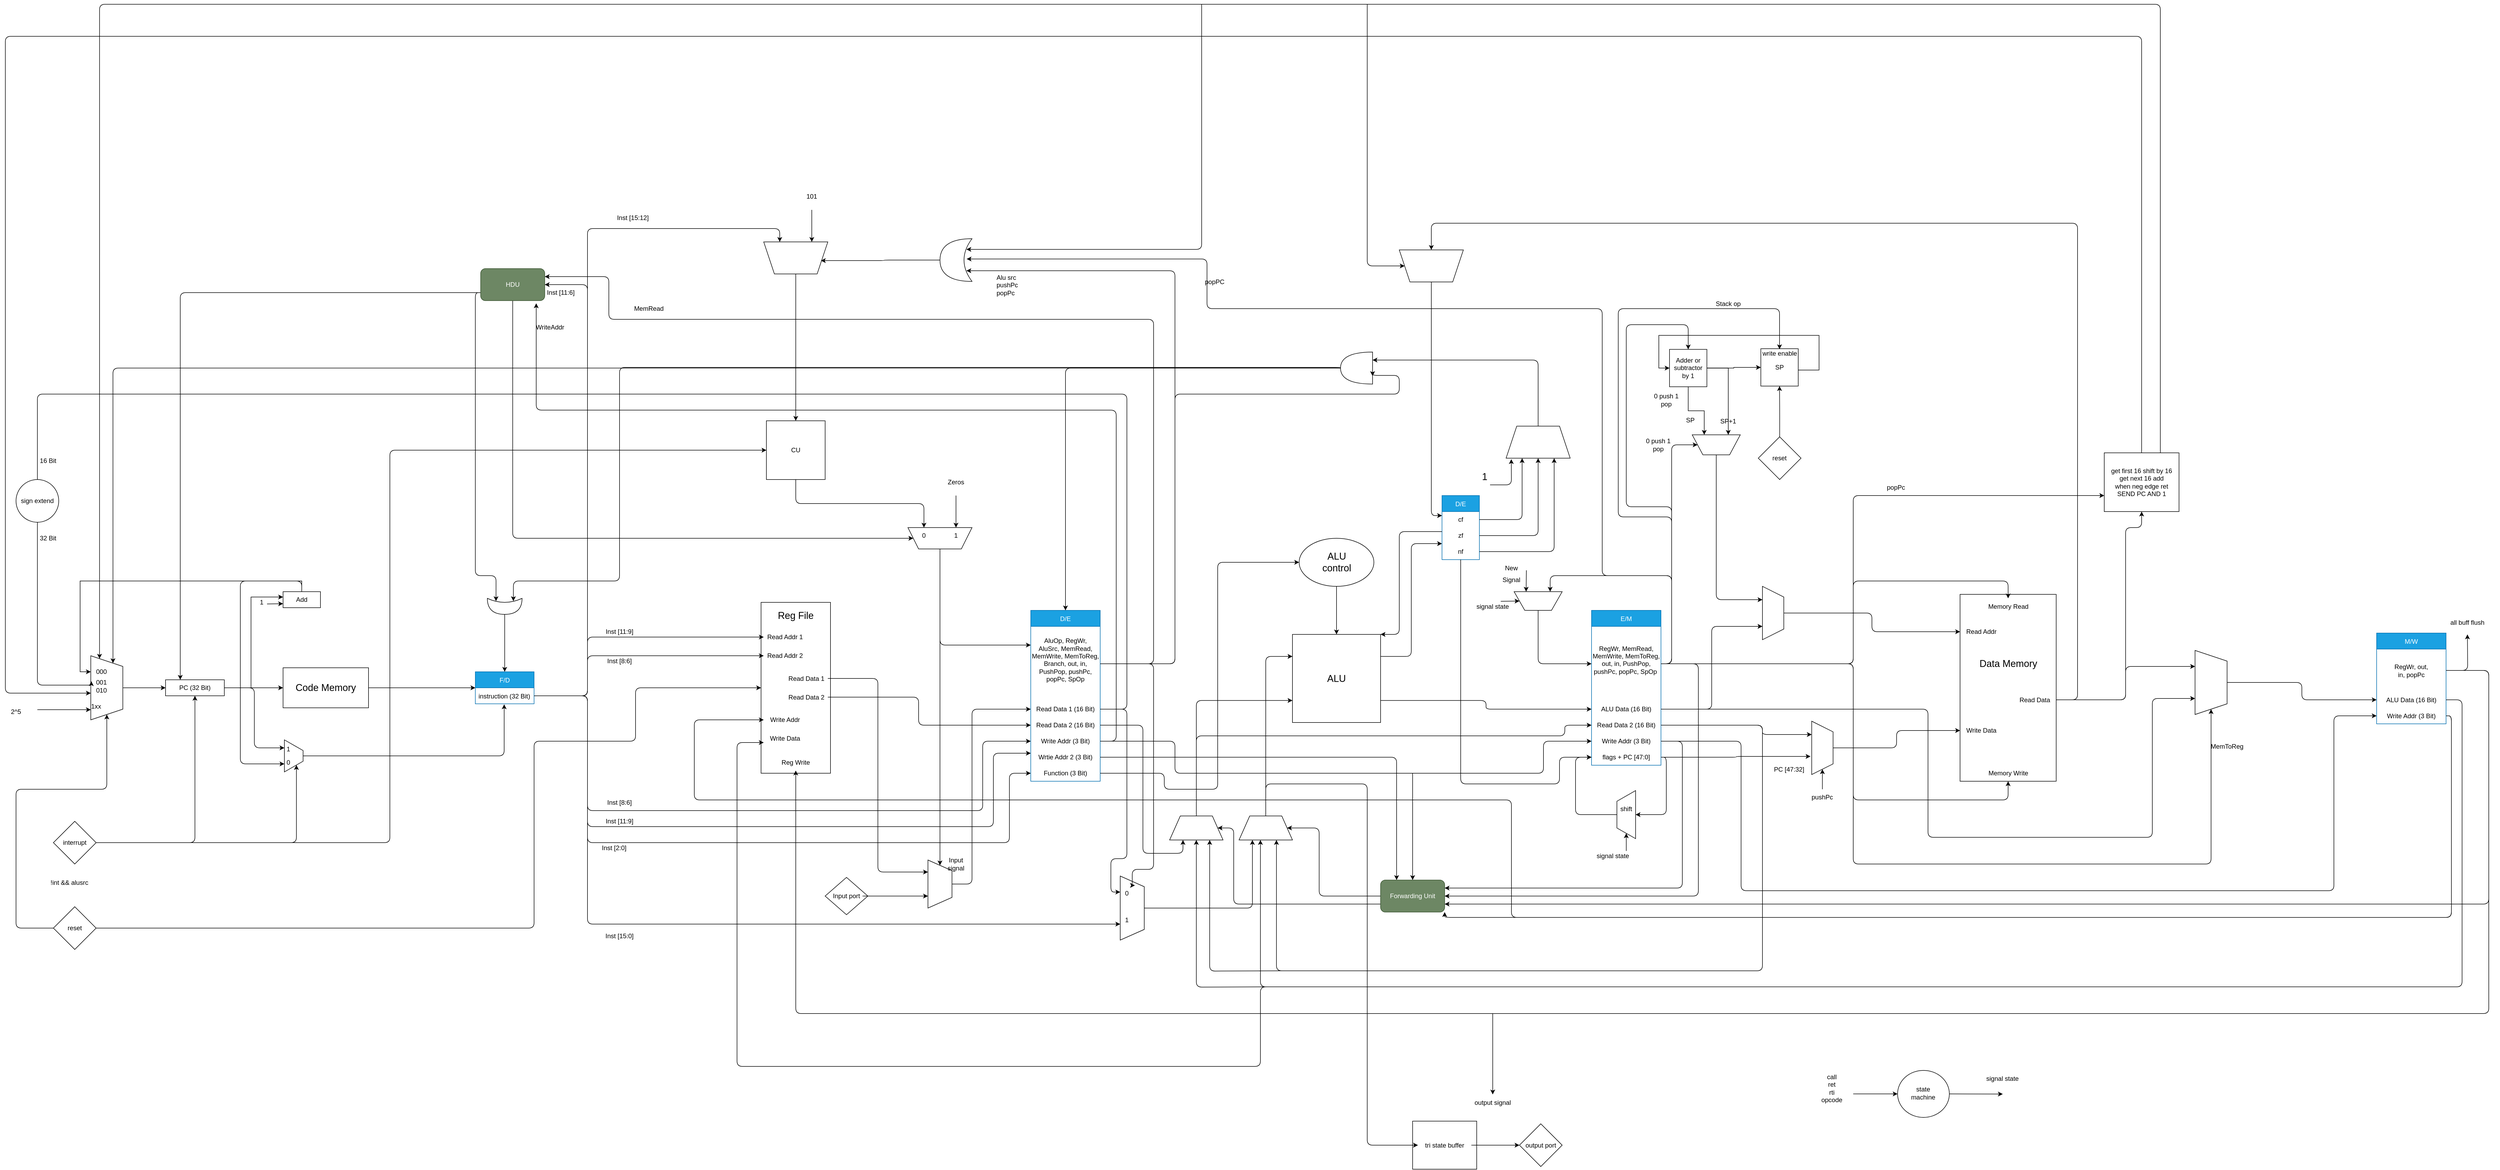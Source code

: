 <mxfile>
    <diagram id="ryOxnXprBa0bpSHimVpf" name="Page-1">
        <mxGraphModel dx="800" dy="1808" grid="1" gridSize="10" guides="1" tooltips="1" connect="1" arrows="1" fold="1" page="1" pageScale="1" pageWidth="850" pageHeight="1100" math="0" shadow="0">
            <root>
                <mxCell id="0"/>
                <mxCell id="1" parent="0"/>
                <mxCell id="gmgLpggxNKbfbbaq5VI8-8" style="edgeStyle=orthogonalEdgeStyle;rounded=0;orthogonalLoop=1;jettySize=auto;html=1;exitX=1;exitY=0.5;exitDx=0;exitDy=0;entryX=0;entryY=0.5;entryDx=0;entryDy=0;" parent="1" source="gmgLpggxNKbfbbaq5VI8-2" target="gmgLpggxNKbfbbaq5VI8-7" edge="1">
                    <mxGeometry relative="1" as="geometry"/>
                </mxCell>
                <mxCell id="330" style="edgeStyle=orthogonalEdgeStyle;html=1;exitX=1;exitY=0.5;exitDx=0;exitDy=0;entryX=0.25;entryY=1;entryDx=0;entryDy=0;" parent="1" source="gmgLpggxNKbfbbaq5VI8-2" target="328" edge="1">
                    <mxGeometry relative="1" as="geometry"/>
                </mxCell>
                <mxCell id="gmgLpggxNKbfbbaq5VI8-2" value="PC (32 Bit)" style="rounded=0;whiteSpace=wrap;html=1;" parent="1" vertex="1">
                    <mxGeometry x="340" y="265" width="110" height="30" as="geometry"/>
                </mxCell>
                <mxCell id="gmgLpggxNKbfbbaq5VI8-4" style="edgeStyle=orthogonalEdgeStyle;rounded=0;orthogonalLoop=1;jettySize=auto;html=1;exitX=0.5;exitY=0;exitDx=0;exitDy=0;entryX=0;entryY=0.5;entryDx=0;entryDy=0;" parent="1" source="gmgLpggxNKbfbbaq5VI8-3" target="gmgLpggxNKbfbbaq5VI8-2" edge="1">
                    <mxGeometry relative="1" as="geometry"/>
                </mxCell>
                <mxCell id="gmgLpggxNKbfbbaq5VI8-3" value="" style="shape=trapezoid;perimeter=trapezoidPerimeter;whiteSpace=wrap;html=1;fixedSize=1;rotation=90;" parent="1" vertex="1">
                    <mxGeometry x="170" y="250" width="120" height="60" as="geometry"/>
                </mxCell>
                <mxCell id="gmgLpggxNKbfbbaq5VI8-6" style="edgeStyle=orthogonalEdgeStyle;rounded=0;orthogonalLoop=1;jettySize=auto;html=1;exitX=0.5;exitY=0;exitDx=0;exitDy=0;entryX=0.25;entryY=1;entryDx=0;entryDy=0;" parent="1" source="gmgLpggxNKbfbbaq5VI8-5" target="gmgLpggxNKbfbbaq5VI8-3" edge="1">
                    <mxGeometry relative="1" as="geometry"/>
                </mxCell>
                <mxCell id="gmgLpggxNKbfbbaq5VI8-12" style="edgeStyle=orthogonalEdgeStyle;rounded=0;orthogonalLoop=1;jettySize=auto;html=1;exitX=0;exitY=0.5;exitDx=0;exitDy=0;" parent="1" target="gmgLpggxNKbfbbaq5VI8-5" edge="1">
                    <mxGeometry relative="1" as="geometry">
                        <mxPoint x="480" y="280" as="sourcePoint"/>
                        <Array as="points">
                            <mxPoint x="500" y="280"/>
                            <mxPoint x="500" y="110"/>
                        </Array>
                    </mxGeometry>
                </mxCell>
                <mxCell id="331" style="edgeStyle=orthogonalEdgeStyle;html=1;exitX=0.5;exitY=0;exitDx=0;exitDy=0;entryX=0.75;entryY=1;entryDx=0;entryDy=0;" parent="1" source="gmgLpggxNKbfbbaq5VI8-5" target="328" edge="1">
                    <mxGeometry relative="1" as="geometry">
                        <Array as="points">
                            <mxPoint x="595" y="80"/>
                            <mxPoint x="480" y="80"/>
                            <mxPoint x="480" y="422"/>
                        </Array>
                    </mxGeometry>
                </mxCell>
                <mxCell id="gmgLpggxNKbfbbaq5VI8-5" value="Add" style="rounded=0;whiteSpace=wrap;html=1;" parent="1" vertex="1">
                    <mxGeometry x="560" y="100" width="70" height="30" as="geometry"/>
                </mxCell>
                <mxCell id="12" style="edgeStyle=none;html=1;exitX=1;exitY=0.5;exitDx=0;exitDy=0;" parent="1" source="gmgLpggxNKbfbbaq5VI8-7" target="6" edge="1">
                    <mxGeometry relative="1" as="geometry"/>
                </mxCell>
                <mxCell id="gmgLpggxNKbfbbaq5VI8-7" value="&lt;font style=&quot;font-size: 18px&quot;&gt;Code Memory&lt;/font&gt;" style="rounded=0;whiteSpace=wrap;html=1;" parent="1" vertex="1">
                    <mxGeometry x="560" y="242.5" width="160" height="75" as="geometry"/>
                </mxCell>
                <mxCell id="gmgLpggxNKbfbbaq5VI8-13" value="" style="endArrow=classic;html=1;rounded=0;entryX=0;entryY=0.75;entryDx=0;entryDy=0;" parent="1" target="gmgLpggxNKbfbbaq5VI8-5" edge="1">
                    <mxGeometry width="50" height="50" relative="1" as="geometry">
                        <mxPoint x="530" y="123" as="sourcePoint"/>
                        <mxPoint x="540" y="130" as="targetPoint"/>
                    </mxGeometry>
                </mxCell>
                <mxCell id="gmgLpggxNKbfbbaq5VI8-14" value="1" style="text;html=1;strokeColor=none;fillColor=none;align=center;verticalAlign=middle;whiteSpace=wrap;rounded=0;" parent="1" vertex="1">
                    <mxGeometry x="510" y="120" width="20" as="geometry"/>
                </mxCell>
                <mxCell id="2" value="000" style="text;html=1;strokeColor=none;fillColor=none;align=center;verticalAlign=middle;whiteSpace=wrap;rounded=0;" parent="1" vertex="1">
                    <mxGeometry x="210" y="235" width="20" height="30" as="geometry"/>
                </mxCell>
                <mxCell id="4" value="001" style="text;html=1;strokeColor=none;fillColor=none;align=center;verticalAlign=middle;whiteSpace=wrap;rounded=0;" parent="1" vertex="1">
                    <mxGeometry x="210" y="255" width="20" height="30" as="geometry"/>
                </mxCell>
                <mxCell id="5" value="010" style="text;html=1;strokeColor=none;fillColor=none;align=center;verticalAlign=middle;whiteSpace=wrap;rounded=0;" parent="1" vertex="1">
                    <mxGeometry x="210" y="270" width="20" height="30" as="geometry"/>
                </mxCell>
                <mxCell id="6" value="F/D" style="swimlane;fontStyle=0;childLayout=stackLayout;horizontal=1;startSize=30;horizontalStack=0;resizeParent=1;resizeParentMax=0;resizeLast=0;collapsible=1;marginBottom=0;fillColor=#1ba1e2;fontColor=#ffffff;strokeColor=#006EAF;" parent="1" vertex="1">
                    <mxGeometry x="920" y="250" width="110" height="60" as="geometry"/>
                </mxCell>
                <mxCell id="7" value="instruction (32 Bit)" style="text;strokeColor=none;fillColor=none;align=left;verticalAlign=middle;spacingLeft=4;spacingRight=4;overflow=hidden;points=[[0,0.5],[1,0.5]];portConstraint=eastwest;rotatable=0;" parent="6" vertex="1">
                    <mxGeometry y="30" width="110" height="30" as="geometry"/>
                </mxCell>
                <mxCell id="48" style="edgeStyle=orthogonalEdgeStyle;html=1;exitX=1;exitY=0.5;exitDx=0;exitDy=0;entryX=0;entryY=0.5;entryDx=0;entryDy=0;elbow=vertical;" parent="1" source="13" target="47" edge="1">
                    <mxGeometry relative="1" as="geometry">
                        <Array as="points">
                            <mxPoint x="760" y="570"/>
                            <mxPoint x="760" y="-165"/>
                        </Array>
                    </mxGeometry>
                </mxCell>
                <mxCell id="278" style="edgeStyle=orthogonalEdgeStyle;html=1;exitX=1;exitY=0.5;exitDx=0;exitDy=0;entryX=0.5;entryY=1;entryDx=0;entryDy=0;" parent="1" source="13" target="gmgLpggxNKbfbbaq5VI8-2" edge="1">
                    <mxGeometry relative="1" as="geometry">
                        <mxPoint x="375" y="429.5" as="targetPoint"/>
                    </mxGeometry>
                </mxCell>
                <mxCell id="332" style="edgeStyle=orthogonalEdgeStyle;html=1;exitX=1;exitY=0.5;exitDx=0;exitDy=0;entryX=1;entryY=0.25;entryDx=0;entryDy=0;" parent="1" source="13" target="328" edge="1">
                    <mxGeometry relative="1" as="geometry"/>
                </mxCell>
                <mxCell id="13" value="interrupt" style="rhombus;whiteSpace=wrap;html=1;" parent="1" vertex="1">
                    <mxGeometry x="130" y="530" width="80" height="80" as="geometry"/>
                </mxCell>
                <mxCell id="16" value="" style="rounded=0;whiteSpace=wrap;html=1;rotation=90;" parent="1" vertex="1">
                    <mxGeometry x="1360" y="215" width="320" height="130" as="geometry"/>
                </mxCell>
                <mxCell id="17" value="&lt;font style=&quot;font-size: 18px&quot;&gt;Reg File&lt;/font&gt;" style="text;html=1;strokeColor=none;fillColor=none;align=center;verticalAlign=middle;whiteSpace=wrap;rounded=0;" parent="1" vertex="1">
                    <mxGeometry x="1475" y="130" width="90" height="30" as="geometry"/>
                </mxCell>
                <mxCell id="18" value="Read Addr 1" style="text;html=1;strokeColor=none;fillColor=none;align=center;verticalAlign=middle;whiteSpace=wrap;rounded=0;" parent="1" vertex="1">
                    <mxGeometry x="1460" y="170" width="80" height="30" as="geometry"/>
                </mxCell>
                <mxCell id="19" value="Read Addr 2" style="text;html=1;strokeColor=none;fillColor=none;align=center;verticalAlign=middle;whiteSpace=wrap;rounded=0;" parent="1" vertex="1">
                    <mxGeometry x="1460" y="205" width="80" height="30" as="geometry"/>
                </mxCell>
                <mxCell id="20" value="Write Addr" style="text;html=1;strokeColor=none;fillColor=none;align=center;verticalAlign=middle;whiteSpace=wrap;rounded=0;" parent="1" vertex="1">
                    <mxGeometry x="1460" y="325" width="80" height="30" as="geometry"/>
                </mxCell>
                <mxCell id="21" value="Write Data" style="text;html=1;strokeColor=none;fillColor=none;align=center;verticalAlign=middle;whiteSpace=wrap;rounded=0;" parent="1" vertex="1">
                    <mxGeometry x="1460" y="360" width="80" height="30" as="geometry"/>
                </mxCell>
                <mxCell id="22" value="Reg Write" style="text;html=1;strokeColor=none;fillColor=none;align=center;verticalAlign=middle;whiteSpace=wrap;rounded=0;" parent="1" vertex="1">
                    <mxGeometry x="1480" y="405" width="80" height="30" as="geometry"/>
                </mxCell>
                <mxCell id="303" style="edgeStyle=orthogonalEdgeStyle;html=1;exitX=1;exitY=0.5;exitDx=0;exitDy=0;entryX=0.25;entryY=1;entryDx=0;entryDy=0;" parent="1" source="23" target="295" edge="1">
                    <mxGeometry relative="1" as="geometry"/>
                </mxCell>
                <mxCell id="23" value="Read Data 1" style="text;html=1;strokeColor=none;fillColor=none;align=center;verticalAlign=middle;whiteSpace=wrap;rounded=0;" parent="1" vertex="1">
                    <mxGeometry x="1500" y="247.5" width="80" height="30" as="geometry"/>
                </mxCell>
                <mxCell id="44" style="edgeStyle=orthogonalEdgeStyle;html=1;exitX=1;exitY=0.5;exitDx=0;exitDy=0;entryX=0;entryY=0.5;entryDx=0;entryDy=0;elbow=vertical;" parent="1" source="24" target="33" edge="1">
                    <mxGeometry relative="1" as="geometry">
                        <Array as="points">
                            <mxPoint x="1750" y="298"/>
                            <mxPoint x="1750" y="350"/>
                        </Array>
                    </mxGeometry>
                </mxCell>
                <mxCell id="24" value="Read Data 2" style="text;html=1;strokeColor=none;fillColor=none;align=center;verticalAlign=middle;whiteSpace=wrap;rounded=0;" parent="1" vertex="1">
                    <mxGeometry x="1500" y="282.5" width="80" height="30" as="geometry"/>
                </mxCell>
                <mxCell id="25" style="edgeStyle=orthogonalEdgeStyle;html=1;exitX=1;exitY=0.5;exitDx=0;exitDy=0;entryX=0;entryY=0.5;entryDx=0;entryDy=0;elbow=vertical;" parent="1" source="7" target="18" edge="1">
                    <mxGeometry relative="1" as="geometry">
                        <Array as="points">
                            <mxPoint x="1130" y="295"/>
                            <mxPoint x="1130" y="185"/>
                        </Array>
                    </mxGeometry>
                </mxCell>
                <mxCell id="26" style="edgeStyle=orthogonalEdgeStyle;html=1;exitX=1;exitY=0.5;exitDx=0;exitDy=0;entryX=0;entryY=0.5;entryDx=0;entryDy=0;elbow=vertical;" parent="1" source="7" target="19" edge="1">
                    <mxGeometry relative="1" as="geometry">
                        <Array as="points">
                            <mxPoint x="1130" y="295"/>
                            <mxPoint x="1130" y="220"/>
                        </Array>
                    </mxGeometry>
                </mxCell>
                <mxCell id="27" value="D/E" style="swimlane;fontStyle=0;childLayout=stackLayout;horizontal=1;startSize=30;horizontalStack=0;resizeParent=1;resizeParentMax=0;resizeLast=0;collapsible=1;marginBottom=0;fillColor=#1ba1e2;fontColor=#ffffff;strokeColor=#006EAF;" parent="1" vertex="1">
                    <mxGeometry x="1960" y="135" width="130" height="320" as="geometry"/>
                </mxCell>
                <mxCell id="29" value="AluOp, RegWr,&lt;br&gt;AluSrc, MemRead, MemWrite, MemToReg, Branch, out, in, PushPop, pushPc, popPc, SpOp&lt;div style=&quot;padding: 0px ; margin: 0px&quot;&gt;&lt;br style=&quot;padding: 0px ; margin: 0px ; color: rgb(0 , 0 , 0) ; text-align: left ; background-color: rgb(248 , 249 , 250)&quot;&gt;&lt;/div&gt;" style="text;html=1;strokeColor=none;fillColor=none;align=center;verticalAlign=middle;whiteSpace=wrap;rounded=0;" parent="27" vertex="1">
                    <mxGeometry y="30" width="130" height="140" as="geometry"/>
                </mxCell>
                <mxCell id="32" value="Read Data 1 (16 Bit)" style="text;html=1;strokeColor=none;fillColor=none;align=center;verticalAlign=middle;whiteSpace=wrap;rounded=0;" parent="27" vertex="1">
                    <mxGeometry y="170" width="130" height="30" as="geometry"/>
                </mxCell>
                <mxCell id="33" value="Read Data 2 (16 Bit)" style="text;html=1;strokeColor=none;fillColor=none;align=center;verticalAlign=middle;whiteSpace=wrap;rounded=0;" parent="27" vertex="1">
                    <mxGeometry y="200" width="130" height="30" as="geometry"/>
                </mxCell>
                <mxCell id="34" value="Write Addr (3 Bit)" style="text;html=1;strokeColor=none;fillColor=none;align=center;verticalAlign=middle;whiteSpace=wrap;rounded=0;" parent="27" vertex="1">
                    <mxGeometry y="230" width="130" height="30" as="geometry"/>
                </mxCell>
                <mxCell id="336" value="Wrtie Addr 2 (3 Bit)" style="text;html=1;strokeColor=none;fillColor=none;align=center;verticalAlign=middle;whiteSpace=wrap;rounded=0;" vertex="1" parent="27">
                    <mxGeometry y="260" width="130" height="30" as="geometry"/>
                </mxCell>
                <mxCell id="30" value="Function (3 Bit)" style="text;html=1;strokeColor=none;fillColor=none;align=center;verticalAlign=middle;whiteSpace=wrap;rounded=0;" parent="27" vertex="1">
                    <mxGeometry y="290" width="130" height="30" as="geometry"/>
                </mxCell>
                <mxCell id="35" style="edgeStyle=orthogonalEdgeStyle;html=1;exitX=1;exitY=0.5;exitDx=0;exitDy=0;entryX=0;entryY=0.5;entryDx=0;entryDy=0;elbow=vertical;" parent="1" source="7" target="34" edge="1">
                    <mxGeometry relative="1" as="geometry">
                        <Array as="points">
                            <mxPoint x="1130" y="295"/>
                            <mxPoint x="1130" y="510"/>
                            <mxPoint x="1870" y="510"/>
                            <mxPoint x="1870" y="380"/>
                        </Array>
                    </mxGeometry>
                </mxCell>
                <mxCell id="36" style="edgeStyle=orthogonalEdgeStyle;html=1;exitX=1;exitY=0.5;exitDx=0;exitDy=0;entryX=0;entryY=0.5;entryDx=0;entryDy=0;elbow=vertical;" parent="1" source="7" target="30" edge="1">
                    <mxGeometry relative="1" as="geometry">
                        <Array as="points">
                            <mxPoint x="1130" y="295"/>
                            <mxPoint x="1130" y="570"/>
                            <mxPoint x="1920" y="570"/>
                            <mxPoint x="1920" y="440"/>
                        </Array>
                    </mxGeometry>
                </mxCell>
                <mxCell id="37" value="Inst [11:9]" style="text;html=1;strokeColor=none;fillColor=none;align=center;verticalAlign=middle;whiteSpace=wrap;rounded=0;" parent="1" vertex="1">
                    <mxGeometry x="1160" y="160" width="60" height="30" as="geometry"/>
                </mxCell>
                <mxCell id="38" value="Inst [8:6]" style="text;html=1;strokeColor=none;fillColor=none;align=center;verticalAlign=middle;whiteSpace=wrap;rounded=0;" parent="1" vertex="1">
                    <mxGeometry x="1160" y="215" width="60" height="30" as="geometry"/>
                </mxCell>
                <mxCell id="40" value="Inst [8:6]" style="text;html=1;strokeColor=none;fillColor=none;align=center;verticalAlign=middle;whiteSpace=wrap;rounded=0;" parent="1" vertex="1">
                    <mxGeometry x="1160" y="480" width="60" height="30" as="geometry"/>
                </mxCell>
                <mxCell id="41" value="Inst [2:0]" style="text;html=1;strokeColor=none;fillColor=none;align=center;verticalAlign=middle;whiteSpace=wrap;rounded=0;" parent="1" vertex="1">
                    <mxGeometry x="1150" y="565" width="60" height="30" as="geometry"/>
                </mxCell>
                <mxCell id="46" style="edgeStyle=orthogonalEdgeStyle;html=1;exitX=0.5;exitY=0;exitDx=0;exitDy=0;entryX=0;entryY=0.25;entryDx=0;entryDy=0;elbow=vertical;" parent="1" source="45" target="29" edge="1">
                    <mxGeometry relative="1" as="geometry"/>
                </mxCell>
                <mxCell id="305" style="edgeStyle=orthogonalEdgeStyle;html=1;exitX=0.5;exitY=0;exitDx=0;exitDy=0;entryX=0;entryY=0.5;entryDx=0;entryDy=0;" parent="1" source="45" target="295" edge="1">
                    <mxGeometry relative="1" as="geometry"/>
                </mxCell>
                <mxCell id="45" value="" style="shape=trapezoid;perimeter=trapezoidPerimeter;whiteSpace=wrap;html=1;fixedSize=1;rotation=-180;" parent="1" vertex="1">
                    <mxGeometry x="1730" y="-20" width="120" height="40" as="geometry"/>
                </mxCell>
                <mxCell id="50" style="edgeStyle=orthogonalEdgeStyle;html=1;exitX=0.5;exitY=1;exitDx=0;exitDy=0;entryX=0.75;entryY=1;entryDx=0;entryDy=0;elbow=vertical;" parent="1" source="47" target="45" edge="1">
                    <mxGeometry relative="1" as="geometry"/>
                </mxCell>
                <mxCell id="47" value="CU" style="whiteSpace=wrap;html=1;aspect=fixed;" parent="1" vertex="1">
                    <mxGeometry x="1465" y="-220" width="110" height="110" as="geometry"/>
                </mxCell>
                <mxCell id="51" value="" style="endArrow=classic;html=1;elbow=vertical;entryX=0.25;entryY=1;entryDx=0;entryDy=0;" parent="1" target="45" edge="1">
                    <mxGeometry width="50" height="50" relative="1" as="geometry">
                        <mxPoint x="1820" y="-80" as="sourcePoint"/>
                        <mxPoint x="1840" y="-120" as="targetPoint"/>
                    </mxGeometry>
                </mxCell>
                <mxCell id="52" value="Zeros" style="text;html=1;strokeColor=none;fillColor=none;align=center;verticalAlign=middle;whiteSpace=wrap;rounded=0;" parent="1" vertex="1">
                    <mxGeometry x="1790" y="-120" width="60" height="30" as="geometry"/>
                </mxCell>
                <mxCell id="54" style="edgeStyle=orthogonalEdgeStyle;html=1;exitX=0.5;exitY=1;exitDx=0;exitDy=0;entryX=1;entryY=0.5;entryDx=0;entryDy=0;elbow=vertical;" parent="1" source="53" target="45" edge="1">
                    <mxGeometry relative="1" as="geometry">
                        <Array as="points">
                            <mxPoint x="990"/>
                        </Array>
                    </mxGeometry>
                </mxCell>
                <mxCell id="59" style="edgeStyle=orthogonalEdgeStyle;html=1;exitX=0;exitY=0.75;exitDx=0;exitDy=0;entryX=0.25;entryY=0;entryDx=0;entryDy=0;elbow=vertical;" parent="1" source="53" target="gmgLpggxNKbfbbaq5VI8-2" edge="1">
                    <mxGeometry relative="1" as="geometry">
                        <Array as="points">
                            <mxPoint x="368" y="-460"/>
                        </Array>
                    </mxGeometry>
                </mxCell>
                <mxCell id="335" style="edgeStyle=orthogonalEdgeStyle;html=1;exitX=0;exitY=0.75;exitDx=0;exitDy=0;entryX=0.175;entryY=0.75;entryDx=0;entryDy=0;entryPerimeter=0;" parent="1" source="53" target="55" edge="1">
                    <mxGeometry relative="1" as="geometry">
                        <Array as="points">
                            <mxPoint x="920" y="-460"/>
                            <mxPoint x="920" y="70"/>
                            <mxPoint x="959" y="70"/>
                        </Array>
                    </mxGeometry>
                </mxCell>
                <mxCell id="53" value="HDU" style="rounded=1;whiteSpace=wrap;html=1;fillColor=#6d8764;fontColor=#ffffff;strokeColor=#3A5431;" parent="1" vertex="1">
                    <mxGeometry x="930" y="-505" width="120" height="60" as="geometry"/>
                </mxCell>
                <mxCell id="56" style="edgeStyle=orthogonalEdgeStyle;html=1;exitX=1;exitY=0.5;exitDx=0;exitDy=0;exitPerimeter=0;entryX=0.5;entryY=0;entryDx=0;entryDy=0;elbow=vertical;" parent="1" source="55" target="6" edge="1">
                    <mxGeometry relative="1" as="geometry"/>
                </mxCell>
                <mxCell id="55" value="" style="shape=xor;whiteSpace=wrap;html=1;rotation=90;" parent="1" vertex="1">
                    <mxGeometry x="960" y="95" width="30" height="65" as="geometry"/>
                </mxCell>
                <mxCell id="61" style="edgeStyle=orthogonalEdgeStyle;html=1;exitX=0.5;exitY=0;exitDx=0;exitDy=0;entryX=0.5;entryY=0;entryDx=0;entryDy=0;elbow=vertical;" parent="1" source="60" target="47" edge="1">
                    <mxGeometry relative="1" as="geometry"/>
                </mxCell>
                <mxCell id="60" value="" style="shape=trapezoid;perimeter=trapezoidPerimeter;whiteSpace=wrap;html=1;fixedSize=1;rotation=-180;" parent="1" vertex="1">
                    <mxGeometry x="1460" y="-555" width="120" height="60" as="geometry"/>
                </mxCell>
                <mxCell id="62" style="edgeStyle=orthogonalEdgeStyle;html=1;exitX=1;exitY=0.5;exitDx=0;exitDy=0;elbow=vertical;entryX=1;entryY=0.5;entryDx=0;entryDy=0;" parent="1" source="7" target="53" edge="1">
                    <mxGeometry relative="1" as="geometry">
                        <mxPoint x="1150" y="-375.2" as="targetPoint"/>
                        <Array as="points">
                            <mxPoint x="1130" y="295"/>
                            <mxPoint x="1130" y="-475"/>
                        </Array>
                    </mxGeometry>
                </mxCell>
                <mxCell id="63" style="edgeStyle=orthogonalEdgeStyle;html=1;exitX=1;exitY=0.5;exitDx=0;exitDy=0;entryX=0.75;entryY=1;entryDx=0;entryDy=0;elbow=vertical;" parent="1" source="7" target="60" edge="1">
                    <mxGeometry relative="1" as="geometry">
                        <Array as="points">
                            <mxPoint x="1130" y="295"/>
                            <mxPoint x="1130" y="-580"/>
                            <mxPoint x="1490" y="-580"/>
                        </Array>
                    </mxGeometry>
                </mxCell>
                <mxCell id="64" value="" style="endArrow=classic;html=1;elbow=vertical;entryX=0.25;entryY=1;entryDx=0;entryDy=0;" parent="1" target="60" edge="1">
                    <mxGeometry width="50" height="50" relative="1" as="geometry">
                        <mxPoint x="1550" y="-615" as="sourcePoint"/>
                        <mxPoint x="1580" y="-665" as="targetPoint"/>
                    </mxGeometry>
                </mxCell>
                <mxCell id="65" value="101" style="text;html=1;strokeColor=none;fillColor=none;align=center;verticalAlign=middle;whiteSpace=wrap;rounded=0;" parent="1" vertex="1">
                    <mxGeometry x="1520" y="-655" width="60" height="30" as="geometry"/>
                </mxCell>
                <mxCell id="66" value="Inst [11:6]" style="text;html=1;strokeColor=none;fillColor=none;align=center;verticalAlign=middle;whiteSpace=wrap;rounded=0;" parent="1" vertex="1">
                    <mxGeometry x="1050" y="-475" width="60" height="30" as="geometry"/>
                </mxCell>
                <mxCell id="67" value="Inst [15:12]" style="text;html=1;strokeColor=none;fillColor=none;align=center;verticalAlign=middle;whiteSpace=wrap;rounded=0;" parent="1" vertex="1">
                    <mxGeometry x="1170" y="-615" width="90" height="30" as="geometry"/>
                </mxCell>
                <mxCell id="77" style="edgeStyle=orthogonalEdgeStyle;html=1;exitX=1;exitY=0.75;exitDx=0;exitDy=0;entryX=0;entryY=0.5;entryDx=0;entryDy=0;elbow=vertical;" parent="1" source="69" target="72" edge="1">
                    <mxGeometry relative="1" as="geometry"/>
                </mxCell>
                <mxCell id="85" style="edgeStyle=orthogonalEdgeStyle;html=1;exitX=1;exitY=0.25;exitDx=0;exitDy=0;entryX=0;entryY=0.75;entryDx=0;entryDy=0;elbow=vertical;" parent="1" source="69" target="79" edge="1">
                    <mxGeometry relative="1" as="geometry"/>
                </mxCell>
                <mxCell id="69" value="&lt;font style=&quot;font-size: 18px&quot;&gt;ALU&lt;/font&gt;" style="whiteSpace=wrap;html=1;aspect=fixed;" parent="1" vertex="1">
                    <mxGeometry x="2450" y="180" width="165" height="165" as="geometry"/>
                </mxCell>
                <mxCell id="109" style="edgeStyle=orthogonalEdgeStyle;html=1;exitX=1;exitY=0.5;exitDx=0;exitDy=0;entryX=0.25;entryY=1;entryDx=0;entryDy=0;fontSize=18;elbow=vertical;" parent="1" source="71" target="106" edge="1">
                    <mxGeometry relative="1" as="geometry">
                        <Array as="points">
                            <mxPoint x="3160" y="235"/>
                            <mxPoint x="3160" y="70"/>
                            <mxPoint x="2932" y="70"/>
                        </Array>
                    </mxGeometry>
                </mxCell>
                <mxCell id="70" value="E/M" style="swimlane;fontStyle=0;childLayout=stackLayout;horizontal=1;startSize=30;horizontalStack=0;resizeParent=1;resizeParentMax=0;resizeLast=0;collapsible=1;marginBottom=0;fillColor=#1ba1e2;fontColor=#ffffff;strokeColor=#006EAF;" parent="1" vertex="1">
                    <mxGeometry x="3010" y="135" width="130" height="290" as="geometry"/>
                </mxCell>
                <mxCell id="71" value="RegWr, MemRead, MemWrite, MemToReg, out, in, PushPop, pushPc, popPc, SpOp&amp;nbsp;&lt;div style=&quot;padding: 0px ; margin: 0px&quot;&gt;&lt;br style=&quot;padding: 0px ; margin: 0px ; color: rgb(0 , 0 , 0) ; text-align: left ; background-color: rgb(248 , 249 , 250)&quot;&gt;&lt;/div&gt;" style="text;html=1;strokeColor=none;fillColor=none;align=center;verticalAlign=middle;whiteSpace=wrap;rounded=0;" parent="70" vertex="1">
                    <mxGeometry y="30" width="130" height="140" as="geometry"/>
                </mxCell>
                <mxCell id="72" value="ALU Data (16 Bit)" style="text;html=1;strokeColor=none;fillColor=none;align=center;verticalAlign=middle;whiteSpace=wrap;rounded=0;" parent="70" vertex="1">
                    <mxGeometry y="170" width="130" height="30" as="geometry"/>
                </mxCell>
                <mxCell id="73" value="Read Data 2 (16 Bit)" style="text;html=1;strokeColor=none;fillColor=none;align=center;verticalAlign=middle;whiteSpace=wrap;rounded=0;" parent="70" vertex="1">
                    <mxGeometry y="200" width="130" height="30" as="geometry"/>
                </mxCell>
                <mxCell id="74" value="Write Addr (3 Bit)" style="text;html=1;strokeColor=none;fillColor=none;align=center;verticalAlign=middle;whiteSpace=wrap;rounded=0;" parent="70" vertex="1">
                    <mxGeometry y="230" width="130" height="30" as="geometry"/>
                </mxCell>
                <mxCell id="75" value="flags + PC [47:0]" style="text;html=1;strokeColor=none;fillColor=none;align=center;verticalAlign=middle;whiteSpace=wrap;rounded=0;" parent="70" vertex="1">
                    <mxGeometry y="260" width="130" height="30" as="geometry"/>
                </mxCell>
                <mxCell id="78" style="edgeStyle=orthogonalEdgeStyle;html=1;exitX=1;exitY=0.5;exitDx=0;exitDy=0;entryX=0;entryY=0.5;entryDx=0;entryDy=0;elbow=vertical;" parent="1" source="34" target="74" edge="1">
                    <mxGeometry relative="1" as="geometry">
                        <Array as="points">
                            <mxPoint x="2230" y="380"/>
                            <mxPoint x="2230" y="440"/>
                            <mxPoint x="2920" y="440"/>
                            <mxPoint x="2920" y="380"/>
                        </Array>
                    </mxGeometry>
                </mxCell>
                <mxCell id="79" value="D/E" style="swimlane;fontStyle=0;childLayout=stackLayout;horizontal=1;startSize=30;horizontalStack=0;resizeParent=1;resizeParentMax=0;resizeLast=0;collapsible=1;marginBottom=0;fillColor=#1ba1e2;fontColor=#ffffff;strokeColor=#006EAF;" parent="1" vertex="1">
                    <mxGeometry x="2730" y="-80" width="70" height="120" as="geometry"/>
                </mxCell>
                <mxCell id="81" value="cf" style="text;html=1;strokeColor=none;fillColor=none;align=center;verticalAlign=middle;whiteSpace=wrap;rounded=0;" parent="79" vertex="1">
                    <mxGeometry y="30" width="70" height="30" as="geometry"/>
                </mxCell>
                <mxCell id="82" value="zf" style="text;html=1;strokeColor=none;fillColor=none;align=center;verticalAlign=middle;whiteSpace=wrap;rounded=0;" parent="79" vertex="1">
                    <mxGeometry y="60" width="70" height="30" as="geometry"/>
                </mxCell>
                <mxCell id="83" value="nf" style="text;html=1;strokeColor=none;fillColor=none;align=center;verticalAlign=middle;whiteSpace=wrap;rounded=0;" parent="79" vertex="1">
                    <mxGeometry y="90" width="70" height="30" as="geometry"/>
                </mxCell>
                <mxCell id="307" style="edgeStyle=orthogonalEdgeStyle;html=1;exitX=0.5;exitY=1;exitDx=0;exitDy=0;entryX=0.5;entryY=0;entryDx=0;entryDy=0;" parent="1" source="87" target="69" edge="1">
                    <mxGeometry relative="1" as="geometry"/>
                </mxCell>
                <mxCell id="87" value="&lt;font style=&quot;font-size: 18px&quot;&gt;ALU &lt;br&gt;control&lt;/font&gt;" style="ellipse;whiteSpace=wrap;html=1;" parent="1" vertex="1">
                    <mxGeometry x="2462.5" width="140" height="90" as="geometry"/>
                </mxCell>
                <mxCell id="88" style="edgeStyle=orthogonalEdgeStyle;html=1;exitX=1;exitY=0.5;exitDx=0;exitDy=0;entryX=0;entryY=0.5;entryDx=0;entryDy=0;fontSize=18;elbow=vertical;" parent="1" source="30" target="87" edge="1">
                    <mxGeometry relative="1" as="geometry">
                        <Array as="points">
                            <mxPoint x="2210" y="440"/>
                            <mxPoint x="2210" y="470"/>
                            <mxPoint x="2310" y="470"/>
                            <mxPoint x="2310" y="45"/>
                        </Array>
                    </mxGeometry>
                </mxCell>
                <mxCell id="97" style="edgeStyle=orthogonalEdgeStyle;html=1;exitX=0.5;exitY=0;exitDx=0;exitDy=0;entryX=0;entryY=0.75;entryDx=0;entryDy=0;entryPerimeter=0;fontSize=18;elbow=vertical;" parent="1" source="89" target="96" edge="1">
                    <mxGeometry relative="1" as="geometry"/>
                </mxCell>
                <mxCell id="89" value="" style="shape=trapezoid;perimeter=trapezoidPerimeter;whiteSpace=wrap;html=1;fixedSize=1;fontSize=18;" parent="1" vertex="1">
                    <mxGeometry x="2850" y="-210" width="120" height="60" as="geometry"/>
                </mxCell>
                <mxCell id="90" style="edgeStyle=orthogonalEdgeStyle;html=1;exitX=1;exitY=0.5;exitDx=0;exitDy=0;entryX=0.25;entryY=1;entryDx=0;entryDy=0;fontSize=18;elbow=vertical;" parent="1" source="81" target="89" edge="1">
                    <mxGeometry relative="1" as="geometry"/>
                </mxCell>
                <mxCell id="91" style="edgeStyle=orthogonalEdgeStyle;html=1;exitX=1;exitY=0.5;exitDx=0;exitDy=0;entryX=0.5;entryY=1;entryDx=0;entryDy=0;fontSize=18;elbow=vertical;" parent="1" source="82" target="89" edge="1">
                    <mxGeometry relative="1" as="geometry"/>
                </mxCell>
                <mxCell id="92" style="edgeStyle=orthogonalEdgeStyle;html=1;exitX=1;exitY=0.5;exitDx=0;exitDy=0;entryX=0.75;entryY=1;entryDx=0;entryDy=0;fontSize=18;elbow=vertical;" parent="1" source="83" target="89" edge="1">
                    <mxGeometry relative="1" as="geometry"/>
                </mxCell>
                <mxCell id="93" value="" style="endArrow=classic;html=1;fontSize=18;elbow=vertical;entryX=0.081;entryY=1.03;entryDx=0;entryDy=0;entryPerimeter=0;" parent="1" target="89" edge="1">
                    <mxGeometry width="50" height="50" relative="1" as="geometry">
                        <mxPoint x="2820" y="-100" as="sourcePoint"/>
                        <mxPoint x="2850" y="-140" as="targetPoint"/>
                        <Array as="points">
                            <mxPoint x="2860" y="-100"/>
                        </Array>
                    </mxGeometry>
                </mxCell>
                <mxCell id="94" value="1" style="text;html=1;strokeColor=none;fillColor=none;align=center;verticalAlign=middle;whiteSpace=wrap;rounded=0;fontSize=18;" parent="1" vertex="1">
                    <mxGeometry x="2780" y="-130" width="60" height="30" as="geometry"/>
                </mxCell>
                <mxCell id="99" style="edgeStyle=orthogonalEdgeStyle;html=1;exitX=1;exitY=0.5;exitDx=0;exitDy=0;exitPerimeter=0;entryX=0.5;entryY=0;entryDx=0;entryDy=0;fontSize=18;elbow=vertical;" parent="1" source="96" target="27" edge="1">
                    <mxGeometry relative="1" as="geometry"/>
                </mxCell>
                <mxCell id="100" style="edgeStyle=orthogonalEdgeStyle;html=1;exitX=1;exitY=0.5;exitDx=0;exitDy=0;exitPerimeter=0;entryX=0.175;entryY=0.25;entryDx=0;entryDy=0;entryPerimeter=0;fontSize=18;elbow=vertical;" parent="1" source="96" target="55" edge="1">
                    <mxGeometry relative="1" as="geometry">
                        <Array as="points">
                            <mxPoint x="1190" y="-320"/>
                            <mxPoint x="1190" y="80"/>
                            <mxPoint x="991" y="80"/>
                        </Array>
                    </mxGeometry>
                </mxCell>
                <mxCell id="101" style="edgeStyle=orthogonalEdgeStyle;html=1;exitX=1;exitY=0.5;exitDx=0;exitDy=0;exitPerimeter=0;entryX=0;entryY=0.25;entryDx=0;entryDy=0;fontSize=18;elbow=vertical;" parent="1" source="96" target="gmgLpggxNKbfbbaq5VI8-3" edge="1">
                    <mxGeometry relative="1" as="geometry"/>
                </mxCell>
                <mxCell id="96" value="" style="shape=or;whiteSpace=wrap;html=1;fontSize=18;rotation=-180;" parent="1" vertex="1">
                    <mxGeometry x="2540" y="-348.75" width="60" height="60" as="geometry"/>
                </mxCell>
                <mxCell id="98" style="edgeStyle=orthogonalEdgeStyle;html=1;exitX=1;exitY=0.5;exitDx=0;exitDy=0;entryX=0;entryY=0.25;entryDx=0;entryDy=0;entryPerimeter=0;fontSize=18;elbow=vertical;" parent="1" source="29" target="96" edge="1">
                    <mxGeometry relative="1" as="geometry">
                        <Array as="points">
                            <mxPoint x="2230" y="235"/>
                            <mxPoint x="2230" y="-270"/>
                            <mxPoint x="2650" y="-270"/>
                            <mxPoint x="2650" y="-305"/>
                            <mxPoint x="2600" y="-305"/>
                        </Array>
                    </mxGeometry>
                </mxCell>
                <mxCell id="104" style="edgeStyle=orthogonalEdgeStyle;html=1;exitX=0.5;exitY=0;exitDx=0;exitDy=0;entryX=0;entryY=0.5;entryDx=0;entryDy=0;fontSize=18;elbow=vertical;" parent="1" source="102" target="75" edge="1">
                    <mxGeometry relative="1" as="geometry">
                        <Array as="points">
                            <mxPoint x="2980" y="518"/>
                            <mxPoint x="2980" y="410"/>
                        </Array>
                    </mxGeometry>
                </mxCell>
                <mxCell id="102" value="" style="shape=trapezoid;perimeter=trapezoidPerimeter;whiteSpace=wrap;html=1;fixedSize=1;fontSize=18;rotation=-90;" parent="1" vertex="1">
                    <mxGeometry x="3030" y="500" width="90" height="35" as="geometry"/>
                </mxCell>
                <mxCell id="103" style="edgeStyle=orthogonalEdgeStyle;html=1;exitX=1;exitY=0.5;exitDx=0;exitDy=0;entryX=0.5;entryY=1;entryDx=0;entryDy=0;fontSize=18;elbow=vertical;" parent="1" source="75" target="102" edge="1">
                    <mxGeometry relative="1" as="geometry"/>
                </mxCell>
                <mxCell id="105" style="edgeStyle=orthogonalEdgeStyle;html=1;exitX=0.5;exitY=1;exitDx=0;exitDy=0;entryX=0;entryY=0.5;entryDx=0;entryDy=0;fontSize=18;elbow=vertical;" parent="1" source="83" target="75" edge="1">
                    <mxGeometry relative="1" as="geometry">
                        <Array as="points">
                            <mxPoint x="2765" y="460"/>
                            <mxPoint x="2950" y="460"/>
                            <mxPoint x="2950" y="410"/>
                        </Array>
                    </mxGeometry>
                </mxCell>
                <mxCell id="115" style="edgeStyle=orthogonalEdgeStyle;html=1;exitX=0.5;exitY=0;exitDx=0;exitDy=0;entryX=0;entryY=0.5;entryDx=0;entryDy=0;fontSize=12;elbow=vertical;" parent="1" source="106" target="71" edge="1">
                    <mxGeometry relative="1" as="geometry"/>
                </mxCell>
                <mxCell id="106" value="" style="shape=trapezoid;perimeter=trapezoidPerimeter;whiteSpace=wrap;html=1;fixedSize=1;fontSize=18;rotation=-180;size=20;" parent="1" vertex="1">
                    <mxGeometry x="2865" y="100" width="90" height="35" as="geometry"/>
                </mxCell>
                <mxCell id="110" value="" style="endArrow=classic;html=1;fontSize=18;elbow=vertical;entryX=0.75;entryY=1;entryDx=0;entryDy=0;" parent="1" target="106" edge="1">
                    <mxGeometry width="50" height="50" relative="1" as="geometry">
                        <mxPoint x="2888" y="60" as="sourcePoint"/>
                        <mxPoint x="2900" y="30" as="targetPoint"/>
                    </mxGeometry>
                </mxCell>
                <mxCell id="111" value="&lt;font style=&quot;font-size: 12px&quot;&gt;New&lt;br&gt;Signal&lt;/font&gt;" style="text;html=1;strokeColor=none;fillColor=none;align=center;verticalAlign=middle;whiteSpace=wrap;rounded=0;fontSize=18;" parent="1" vertex="1">
                    <mxGeometry x="2830" y="50" width="60" height="30" as="geometry"/>
                </mxCell>
                <mxCell id="112" value="" style="endArrow=classic;html=1;fontSize=18;elbow=vertical;entryX=1;entryY=0.5;entryDx=0;entryDy=0;" parent="1" target="106" edge="1">
                    <mxGeometry width="50" height="50" relative="1" as="geometry">
                        <mxPoint x="2840" y="118" as="sourcePoint"/>
                        <mxPoint x="2840" y="110" as="targetPoint"/>
                    </mxGeometry>
                </mxCell>
                <mxCell id="114" value="signal state" style="text;html=1;strokeColor=none;fillColor=none;align=center;verticalAlign=middle;whiteSpace=wrap;rounded=0;fontSize=12;" parent="1" vertex="1">
                    <mxGeometry x="2785" y="112.5" width="80" height="30" as="geometry"/>
                </mxCell>
                <mxCell id="116" value="" style="rounded=0;whiteSpace=wrap;html=1;fontSize=12;" parent="1" vertex="1">
                    <mxGeometry x="3700" y="105" width="180" height="350" as="geometry"/>
                </mxCell>
                <mxCell id="117" value="&lt;font style=&quot;font-size: 12px&quot;&gt;Memory Read&lt;/font&gt;" style="text;html=1;strokeColor=none;fillColor=none;align=center;verticalAlign=middle;whiteSpace=wrap;rounded=0;fontSize=12;" parent="1" vertex="1">
                    <mxGeometry x="3712.5" y="112.5" width="155" height="30" as="geometry"/>
                </mxCell>
                <mxCell id="118" value="&lt;font style=&quot;font-size: 18px&quot;&gt;Data Memory&lt;/font&gt;" style="text;html=1;strokeColor=none;fillColor=none;align=center;verticalAlign=middle;whiteSpace=wrap;rounded=0;fontSize=12;" parent="1" vertex="1">
                    <mxGeometry x="3712.5" y="220" width="155" height="30" as="geometry"/>
                </mxCell>
                <mxCell id="119" value="&lt;font style=&quot;font-size: 12px&quot;&gt;Memory Write&lt;/font&gt;" style="text;html=1;strokeColor=none;fillColor=none;align=center;verticalAlign=middle;whiteSpace=wrap;rounded=0;fontSize=12;" parent="1" vertex="1">
                    <mxGeometry x="3712.5" y="425" width="155" height="30" as="geometry"/>
                </mxCell>
                <mxCell id="120" value="Read Addr" style="text;html=1;strokeColor=none;fillColor=none;align=center;verticalAlign=middle;whiteSpace=wrap;rounded=0;fontSize=12;" parent="1" vertex="1">
                    <mxGeometry x="3700" y="160" width="80" height="30" as="geometry"/>
                </mxCell>
                <mxCell id="121" value="Write Data" style="text;html=1;strokeColor=none;fillColor=none;align=center;verticalAlign=middle;whiteSpace=wrap;rounded=0;fontSize=12;" parent="1" vertex="1">
                    <mxGeometry x="3700" y="345" width="80" height="30" as="geometry"/>
                </mxCell>
                <mxCell id="143" style="edgeStyle=orthogonalEdgeStyle;html=1;exitX=1;exitY=0.5;exitDx=0;exitDy=0;entryX=0.25;entryY=1;entryDx=0;entryDy=0;fontSize=12;elbow=vertical;" parent="1" source="122" target="123" edge="1">
                    <mxGeometry relative="1" as="geometry"/>
                </mxCell>
                <mxCell id="176" style="edgeStyle=orthogonalEdgeStyle;html=1;exitX=1;exitY=0.5;exitDx=0;exitDy=0;entryX=0.5;entryY=1;entryDx=0;entryDy=0;fontSize=12;elbow=vertical;" parent="1" source="122" target="174" edge="1">
                    <mxGeometry relative="1" as="geometry">
                        <Array as="points">
                            <mxPoint x="3920" y="302"/>
                            <mxPoint x="3920" y="-590"/>
                            <mxPoint x="2710" y="-590"/>
                        </Array>
                    </mxGeometry>
                </mxCell>
                <mxCell id="181" style="edgeStyle=orthogonalEdgeStyle;html=1;exitX=1;exitY=0.5;exitDx=0;exitDy=0;entryX=0.5;entryY=1;entryDx=0;entryDy=0;fontSize=12;elbow=vertical;" parent="1" source="122" target="178" edge="1">
                    <mxGeometry relative="1" as="geometry">
                        <Array as="points">
                            <mxPoint x="4010" y="303"/>
                            <mxPoint x="4010" y="-20"/>
                            <mxPoint x="4040" y="-20"/>
                        </Array>
                    </mxGeometry>
                </mxCell>
                <mxCell id="122" value="Read Data" style="text;html=1;strokeColor=none;fillColor=none;align=center;verticalAlign=middle;whiteSpace=wrap;rounded=0;fontSize=12;" parent="1" vertex="1">
                    <mxGeometry x="3800" y="287.5" width="80" height="30" as="geometry"/>
                </mxCell>
                <mxCell id="148" style="edgeStyle=orthogonalEdgeStyle;html=1;exitX=0.5;exitY=0;exitDx=0;exitDy=0;entryX=0;entryY=0.5;entryDx=0;entryDy=0;fontSize=12;elbow=vertical;" parent="1" source="123" target="126" edge="1">
                    <mxGeometry relative="1" as="geometry"/>
                </mxCell>
                <mxCell id="123" value="" style="shape=trapezoid;perimeter=trapezoidPerimeter;whiteSpace=wrap;html=1;fixedSize=1;fontSize=18;rotation=90;" parent="1" vertex="1">
                    <mxGeometry x="4110" y="240" width="120" height="60" as="geometry"/>
                </mxCell>
                <mxCell id="124" value="M/W" style="swimlane;fontStyle=0;childLayout=stackLayout;horizontal=1;startSize=30;horizontalStack=0;resizeParent=1;resizeParentMax=0;resizeLast=0;collapsible=1;marginBottom=0;fillColor=#1ba1e2;fontColor=#ffffff;strokeColor=#006EAF;" parent="1" vertex="1">
                    <mxGeometry x="4480" y="177.5" width="130" height="170" as="geometry"/>
                </mxCell>
                <mxCell id="125" value="RegWr, out,&lt;br&gt;&amp;nbsp;in, popPc&amp;nbsp;" style="text;html=1;strokeColor=none;fillColor=none;align=center;verticalAlign=middle;whiteSpace=wrap;rounded=0;" parent="124" vertex="1">
                    <mxGeometry y="30" width="130" height="80" as="geometry"/>
                </mxCell>
                <mxCell id="126" value="ALU Data (16 Bit)" style="text;html=1;strokeColor=none;fillColor=none;align=center;verticalAlign=middle;whiteSpace=wrap;rounded=0;" parent="124" vertex="1">
                    <mxGeometry y="110" width="130" height="30" as="geometry"/>
                </mxCell>
                <mxCell id="128" value="Write Addr (3 Bit)" style="text;html=1;strokeColor=none;fillColor=none;align=center;verticalAlign=middle;whiteSpace=wrap;rounded=0;" parent="124" vertex="1">
                    <mxGeometry y="140" width="130" height="30" as="geometry"/>
                </mxCell>
                <mxCell id="134" style="edgeStyle=orthogonalEdgeStyle;html=1;exitX=0.5;exitY=0;exitDx=0;exitDy=0;entryX=0;entryY=0.5;entryDx=0;entryDy=0;fontSize=18;elbow=vertical;" parent="1" source="130" target="121" edge="1">
                    <mxGeometry relative="1" as="geometry"/>
                </mxCell>
                <mxCell id="130" value="" style="shape=trapezoid;perimeter=trapezoidPerimeter;whiteSpace=wrap;html=1;fixedSize=1;fontSize=18;rotation=90;" parent="1" vertex="1">
                    <mxGeometry x="3392.25" y="372.5" width="100" height="40" as="geometry"/>
                </mxCell>
                <mxCell id="131" style="edgeStyle=orthogonalEdgeStyle;html=1;exitX=1;exitY=0.5;exitDx=0;exitDy=0;entryX=0.66;entryY=1.057;entryDx=0;entryDy=0;entryPerimeter=0;fontSize=18;elbow=vertical;" parent="1" source="75" target="130" edge="1">
                    <mxGeometry relative="1" as="geometry"/>
                </mxCell>
                <mxCell id="132" style="edgeStyle=orthogonalEdgeStyle;html=1;entryX=0.25;entryY=1;entryDx=0;entryDy=0;fontSize=18;elbow=vertical;" parent="1" target="130" edge="1">
                    <mxGeometry relative="1" as="geometry">
                        <mxPoint x="3140" y="350" as="sourcePoint"/>
                        <Array as="points">
                            <mxPoint x="3330" y="350"/>
                            <mxPoint x="3330" y="368"/>
                        </Array>
                    </mxGeometry>
                </mxCell>
                <mxCell id="137" value="" style="endArrow=classic;html=1;fontSize=18;elbow=vertical;entryX=0;entryY=0.5;entryDx=0;entryDy=0;exitX=0.813;exitY=0.183;exitDx=0;exitDy=0;exitPerimeter=0;" parent="1" source="138" target="102" edge="1">
                    <mxGeometry width="50" height="50" relative="1" as="geometry">
                        <mxPoint x="3065" y="585.5" as="sourcePoint"/>
                        <mxPoint x="3100" y="585" as="targetPoint"/>
                    </mxGeometry>
                </mxCell>
                <mxCell id="138" value="signal state" style="text;html=1;strokeColor=none;fillColor=none;align=center;verticalAlign=middle;whiteSpace=wrap;rounded=0;fontSize=12;" parent="1" vertex="1">
                    <mxGeometry x="3010" y="580" width="80" height="30" as="geometry"/>
                </mxCell>
                <mxCell id="139" value="&lt;font style=&quot;font-size: 12px&quot;&gt;shift&lt;/font&gt;" style="text;html=1;strokeColor=none;fillColor=none;align=center;verticalAlign=middle;whiteSpace=wrap;rounded=0;fontSize=18;" parent="1" vertex="1">
                    <mxGeometry x="3045" y="490" width="60" height="30" as="geometry"/>
                </mxCell>
                <mxCell id="140" value="" style="endArrow=classic;html=1;fontSize=18;elbow=vertical;entryX=1;entryY=0.5;entryDx=0;entryDy=0;exitX=0.5;exitY=0;exitDx=0;exitDy=0;" parent="1" source="141" target="130" edge="1">
                    <mxGeometry width="50" height="50" relative="1" as="geometry">
                        <mxPoint x="3380" y="467.5" as="sourcePoint"/>
                        <mxPoint x="3385" y="432.5" as="targetPoint"/>
                    </mxGeometry>
                </mxCell>
                <mxCell id="141" value="pushPc" style="text;html=1;strokeColor=none;fillColor=none;align=center;verticalAlign=middle;whiteSpace=wrap;rounded=0;fontSize=12;" parent="1" vertex="1">
                    <mxGeometry x="3402.25" y="470" width="80" height="30" as="geometry"/>
                </mxCell>
                <mxCell id="142" value="PC [47:32]" style="text;html=1;strokeColor=none;fillColor=none;align=center;verticalAlign=middle;whiteSpace=wrap;rounded=0;fontSize=12;" parent="1" vertex="1">
                    <mxGeometry x="3350" y="410" width="60" height="45" as="geometry"/>
                </mxCell>
                <mxCell id="144" style="edgeStyle=orthogonalEdgeStyle;html=1;exitX=1;exitY=0.5;exitDx=0;exitDy=0;entryX=0.75;entryY=1;entryDx=0;entryDy=0;fontSize=12;elbow=vertical;" parent="1" source="72" target="123" edge="1">
                    <mxGeometry relative="1" as="geometry">
                        <Array as="points">
                            <mxPoint x="3640" y="320"/>
                            <mxPoint x="3640" y="560"/>
                            <mxPoint x="4060" y="560"/>
                            <mxPoint x="4060" y="300"/>
                        </Array>
                    </mxGeometry>
                </mxCell>
                <mxCell id="145" style="edgeStyle=orthogonalEdgeStyle;html=1;exitX=1;exitY=0.5;exitDx=0;exitDy=0;entryX=1;entryY=0.5;entryDx=0;entryDy=0;fontSize=12;elbow=vertical;" parent="1" source="71" target="123" edge="1">
                    <mxGeometry relative="1" as="geometry">
                        <Array as="points">
                            <mxPoint x="3500" y="235"/>
                            <mxPoint x="3500" y="610"/>
                            <mxPoint x="4170" y="610"/>
                        </Array>
                    </mxGeometry>
                </mxCell>
                <mxCell id="146" value="MemToReg" style="text;html=1;strokeColor=none;fillColor=none;align=center;verticalAlign=middle;whiteSpace=wrap;rounded=0;fontSize=12;" parent="1" vertex="1">
                    <mxGeometry x="4170" y="375" width="60" height="30" as="geometry"/>
                </mxCell>
                <mxCell id="149" style="edgeStyle=orthogonalEdgeStyle;html=1;exitX=1;exitY=0.5;exitDx=0;exitDy=0;entryX=0;entryY=0.5;entryDx=0;entryDy=0;fontSize=12;elbow=vertical;" parent="1" source="74" target="128" edge="1">
                    <mxGeometry relative="1" as="geometry">
                        <Array as="points">
                            <mxPoint x="3290" y="380"/>
                            <mxPoint x="3290" y="660"/>
                            <mxPoint x="4400" y="660"/>
                            <mxPoint x="4400" y="332"/>
                        </Array>
                    </mxGeometry>
                </mxCell>
                <mxCell id="150" style="edgeStyle=orthogonalEdgeStyle;html=1;exitX=1;exitY=0.5;exitDx=0;exitDy=0;fontSize=12;elbow=vertical;" parent="1" source="125" edge="1">
                    <mxGeometry relative="1" as="geometry">
                        <mxPoint x="4650" y="180" as="targetPoint"/>
                    </mxGeometry>
                </mxCell>
                <mxCell id="151" value="all buff flush" style="text;html=1;strokeColor=none;fillColor=none;align=center;verticalAlign=middle;whiteSpace=wrap;rounded=0;fontSize=12;" parent="1" vertex="1">
                    <mxGeometry x="4590" y="142.5" width="120" height="30" as="geometry"/>
                </mxCell>
                <mxCell id="152" style="edgeStyle=orthogonalEdgeStyle;html=1;exitX=1;exitY=0.5;exitDx=0;exitDy=0;entryX=0.5;entryY=0;entryDx=0;entryDy=0;fontSize=12;elbow=vertical;" parent="1" source="71" target="117" edge="1">
                    <mxGeometry relative="1" as="geometry">
                        <Array as="points">
                            <mxPoint x="3500" y="235"/>
                            <mxPoint x="3500" y="80"/>
                            <mxPoint x="3790" y="80"/>
                        </Array>
                    </mxGeometry>
                </mxCell>
                <mxCell id="153" style="edgeStyle=orthogonalEdgeStyle;html=1;exitX=1;exitY=0.5;exitDx=0;exitDy=0;entryX=0.5;entryY=1;entryDx=0;entryDy=0;fontSize=12;elbow=vertical;" parent="1" source="71" target="119" edge="1">
                    <mxGeometry relative="1" as="geometry">
                        <Array as="points">
                            <mxPoint x="3500" y="235"/>
                            <mxPoint x="3500" y="490"/>
                            <mxPoint x="3790" y="490"/>
                        </Array>
                    </mxGeometry>
                </mxCell>
                <mxCell id="155" style="edgeStyle=orthogonalEdgeStyle;html=1;exitX=0.5;exitY=0;exitDx=0;exitDy=0;entryX=0;entryY=0.5;entryDx=0;entryDy=0;fontSize=12;elbow=vertical;" parent="1" source="154" target="120" edge="1">
                    <mxGeometry relative="1" as="geometry"/>
                </mxCell>
                <mxCell id="154" value="" style="shape=trapezoid;perimeter=trapezoidPerimeter;whiteSpace=wrap;html=1;fixedSize=1;fontSize=18;rotation=90;" parent="1" vertex="1">
                    <mxGeometry x="3300" y="120" width="100" height="40" as="geometry"/>
                </mxCell>
                <mxCell id="156" style="edgeStyle=orthogonalEdgeStyle;html=1;exitX=1;exitY=0.5;exitDx=0;exitDy=0;entryX=0.75;entryY=1;entryDx=0;entryDy=0;fontSize=12;elbow=vertical;" parent="1" source="72" target="154" edge="1">
                    <mxGeometry relative="1" as="geometry"/>
                </mxCell>
                <mxCell id="157" style="edgeStyle=orthogonalEdgeStyle;rounded=0;orthogonalLoop=1;jettySize=auto;html=1;entryX=0;entryY=0.5;entryDx=0;entryDy=0;" parent="1" source="158" target="162" edge="1">
                    <mxGeometry relative="1" as="geometry">
                        <Array as="points">
                            <mxPoint x="3436" y="-315"/>
                            <mxPoint x="3436" y="-380"/>
                            <mxPoint x="3136" y="-380"/>
                            <mxPoint x="3136" y="-319"/>
                        </Array>
                    </mxGeometry>
                </mxCell>
                <mxCell id="158" value="SP" style="whiteSpace=wrap;html=1;aspect=fixed;" parent="1" vertex="1">
                    <mxGeometry x="3327" y="-355" width="70" height="70" as="geometry"/>
                </mxCell>
                <mxCell id="159" style="edgeStyle=orthogonalEdgeStyle;rounded=0;orthogonalLoop=1;jettySize=auto;html=1;" parent="1" source="162" target="158" edge="1">
                    <mxGeometry relative="1" as="geometry"/>
                </mxCell>
                <mxCell id="160" style="edgeStyle=orthogonalEdgeStyle;rounded=0;orthogonalLoop=1;jettySize=auto;html=1;entryX=0.25;entryY=1;entryDx=0;entryDy=0;" parent="1" source="162" target="164" edge="1">
                    <mxGeometry relative="1" as="geometry">
                        <Array as="points">
                            <mxPoint x="3266" y="-319"/>
                        </Array>
                    </mxGeometry>
                </mxCell>
                <mxCell id="161" style="edgeStyle=orthogonalEdgeStyle;rounded=0;orthogonalLoop=1;jettySize=auto;html=1;entryX=0.75;entryY=1;entryDx=0;entryDy=0;" parent="1" source="162" target="164" edge="1">
                    <mxGeometry relative="1" as="geometry"/>
                </mxCell>
                <mxCell id="162" value="Adder or subtractor by 1" style="whiteSpace=wrap;html=1;aspect=fixed;" parent="1" vertex="1">
                    <mxGeometry x="3156" y="-353.75" width="70" height="70" as="geometry"/>
                </mxCell>
                <mxCell id="163" value="write enable" style="text;html=1;strokeColor=none;fillColor=none;align=center;verticalAlign=middle;whiteSpace=wrap;rounded=0;" parent="1" vertex="1">
                    <mxGeometry x="3321.75" y="-353.75" width="80.5" height="15" as="geometry"/>
                </mxCell>
                <mxCell id="170" style="edgeStyle=orthogonalEdgeStyle;html=1;exitX=0.5;exitY=0;exitDx=0;exitDy=0;entryX=0.25;entryY=1;entryDx=0;entryDy=0;fontSize=12;elbow=vertical;" parent="1" source="164" target="154" edge="1">
                    <mxGeometry relative="1" as="geometry"/>
                </mxCell>
                <mxCell id="164" value="" style="shape=trapezoid;perimeter=trapezoidPerimeter;whiteSpace=wrap;html=1;fixedSize=1;rotation=90;direction=south;" parent="1" vertex="1">
                    <mxGeometry x="3224.75" y="-220" width="37.5" height="90" as="geometry"/>
                </mxCell>
                <mxCell id="165" value="SP" style="text;html=1;strokeColor=none;fillColor=none;align=center;verticalAlign=middle;whiteSpace=wrap;rounded=0;" parent="1" vertex="1">
                    <mxGeometry x="3164.75" y="-235.75" width="60" height="30" as="geometry"/>
                </mxCell>
                <mxCell id="166" value="SP+1" style="text;html=1;strokeColor=none;fillColor=none;align=center;verticalAlign=middle;whiteSpace=wrap;rounded=0;" parent="1" vertex="1">
                    <mxGeometry x="3236" y="-233.75" width="60" height="30" as="geometry"/>
                </mxCell>
                <mxCell id="167" value="0 push 1 pop" style="text;html=1;strokeColor=none;fillColor=none;align=center;verticalAlign=middle;whiteSpace=wrap;rounded=0;" parent="1" vertex="1">
                    <mxGeometry x="3104.75" y="-190" width="60" height="30" as="geometry"/>
                </mxCell>
                <mxCell id="168" value="Stack op" style="text;html=1;strokeColor=none;fillColor=none;align=center;verticalAlign=middle;whiteSpace=wrap;rounded=0;" parent="1" vertex="1">
                    <mxGeometry x="3236" y="-453.75" width="60" height="30" as="geometry"/>
                </mxCell>
                <mxCell id="169" value="0 push 1 pop" style="text;html=1;strokeColor=none;fillColor=none;align=center;verticalAlign=middle;whiteSpace=wrap;rounded=0;" parent="1" vertex="1">
                    <mxGeometry x="3120" y="-273.75" width="60" height="30" as="geometry"/>
                </mxCell>
                <mxCell id="171" style="edgeStyle=orthogonalEdgeStyle;html=1;exitX=1;exitY=0.5;exitDx=0;exitDy=0;entryX=1;entryY=0.5;entryDx=0;entryDy=0;fontSize=12;elbow=vertical;" parent="1" source="71" target="164" edge="1">
                    <mxGeometry relative="1" as="geometry">
                        <Array as="points">
                            <mxPoint x="3160" y="235"/>
                            <mxPoint x="3160" y="-175"/>
                        </Array>
                    </mxGeometry>
                </mxCell>
                <mxCell id="172" style="edgeStyle=orthogonalEdgeStyle;html=1;exitX=1;exitY=0.5;exitDx=0;exitDy=0;entryX=0.5;entryY=0;entryDx=0;entryDy=0;fontSize=12;elbow=vertical;" parent="1" source="71" target="162" edge="1">
                    <mxGeometry relative="1" as="geometry">
                        <Array as="points">
                            <mxPoint x="3160" y="235"/>
                            <mxPoint x="3160" y="-59"/>
                            <mxPoint x="3075" y="-59"/>
                            <mxPoint x="3075" y="-400"/>
                            <mxPoint x="3191" y="-400"/>
                        </Array>
                    </mxGeometry>
                </mxCell>
                <mxCell id="173" style="edgeStyle=orthogonalEdgeStyle;html=1;exitX=1;exitY=0.5;exitDx=0;exitDy=0;fontSize=12;elbow=vertical;" parent="1" source="71" edge="1">
                    <mxGeometry relative="1" as="geometry">
                        <Array as="points">
                            <mxPoint x="3160" y="235"/>
                            <mxPoint x="3160" y="-40"/>
                            <mxPoint x="3060" y="-40"/>
                            <mxPoint x="3060" y="-430"/>
                            <mxPoint x="3362" y="-430"/>
                            <mxPoint x="3362" y="-354"/>
                        </Array>
                        <mxPoint x="3362" y="-354" as="targetPoint"/>
                    </mxGeometry>
                </mxCell>
                <mxCell id="175" style="edgeStyle=orthogonalEdgeStyle;html=1;exitX=0.5;exitY=0;exitDx=0;exitDy=0;entryX=0;entryY=0.25;entryDx=0;entryDy=0;fontSize=12;elbow=vertical;" parent="1" source="174" target="81" edge="1">
                    <mxGeometry relative="1" as="geometry"/>
                </mxCell>
                <mxCell id="174" value="" style="shape=trapezoid;perimeter=trapezoidPerimeter;whiteSpace=wrap;html=1;fixedSize=1;fontSize=12;rotation=-180;" parent="1" vertex="1">
                    <mxGeometry x="2650" y="-540" width="120" height="60" as="geometry"/>
                </mxCell>
                <mxCell id="182" style="edgeStyle=orthogonalEdgeStyle;html=1;exitX=0.75;exitY=0;exitDx=0;exitDy=0;entryX=0;entryY=0.75;entryDx=0;entryDy=0;fontSize=12;elbow=vertical;" parent="1" source="178" target="gmgLpggxNKbfbbaq5VI8-3" edge="1">
                    <mxGeometry relative="1" as="geometry">
                        <Array as="points">
                            <mxPoint x="4075" y="-1000"/>
                            <mxPoint x="216" y="-1000"/>
                        </Array>
                    </mxGeometry>
                </mxCell>
                <mxCell id="183" style="edgeStyle=orthogonalEdgeStyle;html=1;exitX=0.5;exitY=0;exitDx=0;exitDy=0;fontSize=12;elbow=vertical;" parent="1" source="178" edge="1">
                    <mxGeometry relative="1" as="geometry">
                        <Array as="points">
                            <mxPoint x="4040" y="-940"/>
                            <mxPoint x="40" y="-940"/>
                            <mxPoint x="40" y="290"/>
                            <mxPoint x="200" y="290"/>
                        </Array>
                        <mxPoint x="200" y="290" as="targetPoint"/>
                    </mxGeometry>
                </mxCell>
                <mxCell id="178" value="get first 16 shift by 16&lt;br&gt;get next 16 add&lt;br&gt;when neg edge ret&lt;br&gt;SEND PC AND 1" style="rounded=0;whiteSpace=wrap;html=1;fontSize=12;" parent="1" vertex="1">
                    <mxGeometry x="3970" y="-160" width="140" height="110" as="geometry"/>
                </mxCell>
                <mxCell id="179" style="edgeStyle=orthogonalEdgeStyle;html=1;exitX=1;exitY=0.5;exitDx=0;exitDy=0;fontSize=12;elbow=vertical;" parent="1" source="71" edge="1">
                    <mxGeometry relative="1" as="geometry">
                        <mxPoint x="3970" y="-80" as="targetPoint"/>
                        <Array as="points">
                            <mxPoint x="3500" y="235"/>
                            <mxPoint x="3500" y="-80"/>
                        </Array>
                    </mxGeometry>
                </mxCell>
                <mxCell id="180" value="popPc" style="text;html=1;strokeColor=none;fillColor=none;align=center;verticalAlign=middle;whiteSpace=wrap;rounded=0;fontSize=12;" parent="1" vertex="1">
                    <mxGeometry x="3550" y="-110" width="60" height="30" as="geometry"/>
                </mxCell>
                <mxCell id="186" style="edgeStyle=orthogonalEdgeStyle;html=1;exitX=0.5;exitY=0;exitDx=0;exitDy=0;entryX=0;entryY=0.25;entryDx=0;entryDy=0;" parent="1" source="185" target="69" edge="1">
                    <mxGeometry relative="1" as="geometry"/>
                </mxCell>
                <mxCell id="185" value="" style="shape=trapezoid;perimeter=trapezoidPerimeter;whiteSpace=wrap;html=1;fixedSize=1;" parent="1" vertex="1">
                    <mxGeometry x="2350" y="520" width="100" height="45" as="geometry"/>
                </mxCell>
                <mxCell id="189" style="edgeStyle=orthogonalEdgeStyle;html=1;exitX=0.5;exitY=0;exitDx=0;exitDy=0;entryX=0.25;entryY=1;entryDx=0;entryDy=0;" parent="1" source="187" target="185" edge="1">
                    <mxGeometry relative="1" as="geometry"/>
                </mxCell>
                <mxCell id="187" value="" style="shape=trapezoid;perimeter=trapezoidPerimeter;whiteSpace=wrap;html=1;fixedSize=1;rotation=90;" parent="1" vertex="1">
                    <mxGeometry x="2090" y="670" width="120" height="45" as="geometry"/>
                </mxCell>
                <mxCell id="190" style="edgeStyle=orthogonalEdgeStyle;html=1;exitX=1;exitY=0.5;exitDx=0;exitDy=0;entryX=0.25;entryY=1;entryDx=0;entryDy=0;" parent="1" source="32" target="187" edge="1">
                    <mxGeometry relative="1" as="geometry">
                        <Array as="points">
                            <mxPoint x="2140" y="320"/>
                            <mxPoint x="2140" y="600"/>
                            <mxPoint x="2110" y="600"/>
                            <mxPoint x="2110" y="663"/>
                        </Array>
                    </mxGeometry>
                </mxCell>
                <mxCell id="192" style="edgeStyle=orthogonalEdgeStyle;html=1;exitX=1;exitY=0.5;exitDx=0;exitDy=0;entryX=0.75;entryY=1;entryDx=0;entryDy=0;" parent="1" source="7" target="187" edge="1">
                    <mxGeometry relative="1" as="geometry">
                        <Array as="points">
                            <mxPoint x="1130" y="295"/>
                            <mxPoint x="1130" y="723"/>
                        </Array>
                    </mxGeometry>
                </mxCell>
                <mxCell id="193" value="Inst [15:0]" style="text;html=1;strokeColor=none;fillColor=none;align=center;verticalAlign=middle;whiteSpace=wrap;rounded=0;" parent="1" vertex="1">
                    <mxGeometry x="1160" y="730" width="60" height="30" as="geometry"/>
                </mxCell>
                <mxCell id="195" value="0" style="text;html=1;strokeColor=none;fillColor=none;align=center;verticalAlign=middle;whiteSpace=wrap;rounded=0;" parent="1" vertex="1">
                    <mxGeometry x="2110" y="650" width="60" height="30" as="geometry"/>
                </mxCell>
                <mxCell id="196" value="1" style="text;html=1;strokeColor=none;fillColor=none;align=center;verticalAlign=middle;whiteSpace=wrap;rounded=0;" parent="1" vertex="1">
                    <mxGeometry x="2110" y="700" width="60" height="30" as="geometry"/>
                </mxCell>
                <mxCell id="198" style="edgeStyle=orthogonalEdgeStyle;html=1;exitX=1;exitY=0.5;exitDx=0;exitDy=0;entryX=0.75;entryY=0;entryDx=0;entryDy=0;" parent="1" source="29" target="195" edge="1">
                    <mxGeometry relative="1" as="geometry">
                        <Array as="points">
                            <mxPoint x="2190" y="235"/>
                            <mxPoint x="2190" y="620"/>
                            <mxPoint x="2150" y="620"/>
                            <mxPoint x="2150" y="650"/>
                        </Array>
                    </mxGeometry>
                </mxCell>
                <mxCell id="199" style="edgeStyle=orthogonalEdgeStyle;html=1;exitX=1;exitY=0.5;exitDx=0;exitDy=0;" parent="1" source="126" edge="1">
                    <mxGeometry relative="1" as="geometry">
                        <Array as="points">
                            <mxPoint x="4640" y="302"/>
                            <mxPoint x="4640" y="840"/>
                            <mxPoint x="2390" y="840"/>
                        </Array>
                        <mxPoint x="2390" y="565" as="targetPoint"/>
                    </mxGeometry>
                </mxCell>
                <mxCell id="202" style="edgeStyle=orthogonalEdgeStyle;html=1;exitX=0;exitY=0.5;exitDx=0;exitDy=0;entryX=1;entryY=0.5;entryDx=0;entryDy=0;" parent="1" source="200" target="185" edge="1">
                    <mxGeometry relative="1" as="geometry">
                        <Array as="points">
                            <mxPoint x="2500" y="670"/>
                            <mxPoint x="2500" y="542"/>
                        </Array>
                    </mxGeometry>
                </mxCell>
                <mxCell id="344" style="edgeStyle=orthogonalEdgeStyle;html=1;exitX=0;exitY=0.75;exitDx=0;exitDy=0;entryX=1;entryY=0.5;entryDx=0;entryDy=0;" edge="1" parent="1" source="200" target="314">
                    <mxGeometry relative="1" as="geometry">
                        <Array as="points">
                            <mxPoint x="2340" y="685"/>
                            <mxPoint x="2340" y="543"/>
                        </Array>
                    </mxGeometry>
                </mxCell>
                <mxCell id="200" value="Forwarding Unit" style="rounded=1;whiteSpace=wrap;html=1;glass=0;fillColor=#6d8764;fontColor=#ffffff;strokeColor=#3A5431;" parent="1" vertex="1">
                    <mxGeometry x="2615" y="640" width="120" height="60" as="geometry"/>
                </mxCell>
                <mxCell id="201" style="edgeStyle=orthogonalEdgeStyle;html=1;exitX=1;exitY=0.5;exitDx=0;exitDy=0;" parent="1" source="73" edge="1">
                    <mxGeometry relative="1" as="geometry">
                        <Array as="points">
                            <mxPoint x="3330" y="350"/>
                            <mxPoint x="3330" y="810"/>
                            <mxPoint x="2420" y="810"/>
                        </Array>
                        <mxPoint x="2420" y="565" as="targetPoint"/>
                    </mxGeometry>
                </mxCell>
                <mxCell id="203" style="edgeStyle=orthogonalEdgeStyle;html=1;exitX=1;exitY=0.5;exitDx=0;exitDy=0;entryX=1;entryY=0.5;entryDx=0;entryDy=0;" parent="1" source="71" target="200" edge="1">
                    <mxGeometry relative="1" as="geometry">
                        <Array as="points">
                            <mxPoint x="3210" y="235"/>
                            <mxPoint x="3210" y="670"/>
                        </Array>
                    </mxGeometry>
                </mxCell>
                <mxCell id="206" style="edgeStyle=orthogonalEdgeStyle;html=1;exitX=1;exitY=0.5;exitDx=0;exitDy=0;entryX=1;entryY=0.25;entryDx=0;entryDy=0;" parent="1" source="74" target="200" edge="1">
                    <mxGeometry relative="1" as="geometry">
                        <Array as="points">
                            <mxPoint x="3180" y="380"/>
                            <mxPoint x="3180" y="655"/>
                        </Array>
                    </mxGeometry>
                </mxCell>
                <mxCell id="207" style="edgeStyle=orthogonalEdgeStyle;html=1;exitX=1;exitY=0.5;exitDx=0;exitDy=0;entryX=1;entryY=0.75;entryDx=0;entryDy=0;" parent="1" source="125" target="200" edge="1">
                    <mxGeometry relative="1" as="geometry">
                        <Array as="points">
                            <mxPoint x="4690" y="248"/>
                            <mxPoint x="4690" y="685"/>
                        </Array>
                    </mxGeometry>
                </mxCell>
                <mxCell id="208" style="edgeStyle=orthogonalEdgeStyle;html=1;exitX=1;exitY=0.5;exitDx=0;exitDy=0;entryX=1;entryY=1;entryDx=0;entryDy=0;" parent="1" source="128" target="200" edge="1">
                    <mxGeometry relative="1" as="geometry"/>
                </mxCell>
                <mxCell id="209" value="" style="endArrow=classic;html=1;entryX=0.5;entryY=0;entryDx=0;entryDy=0;" parent="1" target="200" edge="1">
                    <mxGeometry width="50" height="50" relative="1" as="geometry">
                        <mxPoint x="2675" y="440" as="sourcePoint"/>
                        <mxPoint x="2680" y="540" as="targetPoint"/>
                    </mxGeometry>
                </mxCell>
                <mxCell id="226" style="edgeStyle=orthogonalEdgeStyle;html=1;exitX=1;exitY=0.5;exitDx=0;exitDy=0;entryX=0.5;entryY=1;entryDx=0;entryDy=0;" parent="1" source="125" target="22" edge="1">
                    <mxGeometry relative="1" as="geometry">
                        <Array as="points">
                            <mxPoint x="4690" y="248"/>
                            <mxPoint x="4690" y="890"/>
                            <mxPoint x="1520" y="890"/>
                        </Array>
                    </mxGeometry>
                </mxCell>
                <mxCell id="231" value="" style="endArrow=classic;html=1;entryX=0;entryY=0.75;entryDx=0;entryDy=0;edgeStyle=orthogonalEdgeStyle;" parent="1" target="21" edge="1">
                    <mxGeometry width="50" height="50" relative="1" as="geometry">
                        <mxPoint x="2650" y="840" as="sourcePoint"/>
                        <mxPoint x="2149.5" y="989" as="targetPoint"/>
                        <Array as="points">
                            <mxPoint x="2390" y="840"/>
                            <mxPoint x="2390" y="989"/>
                            <mxPoint x="1410" y="989"/>
                            <mxPoint x="1410" y="382"/>
                        </Array>
                    </mxGeometry>
                </mxCell>
                <mxCell id="242" value="" style="rounded=0;whiteSpace=wrap;html=1;" parent="1" vertex="1">
                    <mxGeometry x="2675" y="1091.5" width="120" height="90" as="geometry"/>
                </mxCell>
                <mxCell id="243" value="output signal" style="text;html=1;strokeColor=none;fillColor=none;align=center;verticalAlign=middle;whiteSpace=wrap;rounded=0;" parent="1" vertex="1">
                    <mxGeometry x="2755" y="1041.5" width="140" height="30" as="geometry"/>
                </mxCell>
                <mxCell id="244" value="" style="edgeStyle=orthogonalEdgeStyle;rounded=0;orthogonalLoop=1;jettySize=auto;html=1;" parent="1" source="245" target="246" edge="1">
                    <mxGeometry relative="1" as="geometry"/>
                </mxCell>
                <mxCell id="245" value="tri state buffer" style="text;html=1;strokeColor=none;fillColor=none;align=center;verticalAlign=middle;whiteSpace=wrap;rounded=0;" parent="1" vertex="1">
                    <mxGeometry x="2685" y="1121.5" width="100" height="30" as="geometry"/>
                </mxCell>
                <mxCell id="246" value="output port" style="rhombus;whiteSpace=wrap;html=1;" parent="1" vertex="1">
                    <mxGeometry x="2875" y="1096.5" width="80" height="80" as="geometry"/>
                </mxCell>
                <mxCell id="247" value="" style="endArrow=classic;html=1;entryX=0.5;entryY=0;entryDx=0;entryDy=0;" parent="1" target="243" edge="1">
                    <mxGeometry width="50" height="50" relative="1" as="geometry">
                        <mxPoint x="2825" y="890" as="sourcePoint"/>
                        <mxPoint x="2830" y="960" as="targetPoint"/>
                    </mxGeometry>
                </mxCell>
                <mxCell id="249" style="edgeStyle=none;html=1;exitX=1;exitY=0.5;exitDx=0;exitDy=0;" parent="1" source="250" edge="1">
                    <mxGeometry relative="1" as="geometry">
                        <mxPoint x="3780" y="1040.786" as="targetPoint"/>
                    </mxGeometry>
                </mxCell>
                <mxCell id="250" value="" style="ellipse;whiteSpace=wrap;html=1;" parent="1" vertex="1">
                    <mxGeometry x="3583" y="996.5" width="97" height="88" as="geometry"/>
                </mxCell>
                <mxCell id="251" value="state machine" style="text;html=1;strokeColor=none;fillColor=none;align=center;verticalAlign=middle;whiteSpace=wrap;rounded=0;" parent="1" vertex="1">
                    <mxGeometry x="3601" y="1023.5" width="60" height="30" as="geometry"/>
                </mxCell>
                <mxCell id="252" value="" style="endArrow=classic;html=1;entryX=0;entryY=0.5;entryDx=0;entryDy=0;" parent="1" target="250" edge="1">
                    <mxGeometry width="50" height="50" relative="1" as="geometry">
                        <mxPoint x="3500" y="1040.5" as="sourcePoint"/>
                        <mxPoint x="3540" y="994.5" as="targetPoint"/>
                    </mxGeometry>
                </mxCell>
                <mxCell id="253" value="call&lt;br&gt;ret&lt;br&gt;rti&lt;br&gt;opcode" style="text;html=1;strokeColor=none;fillColor=none;align=center;verticalAlign=middle;whiteSpace=wrap;rounded=0;" parent="1" vertex="1">
                    <mxGeometry x="3430" y="1014.5" width="60" height="30" as="geometry"/>
                </mxCell>
                <mxCell id="254" value="signal state" style="text;html=1;strokeColor=none;fillColor=none;align=center;verticalAlign=middle;whiteSpace=wrap;rounded=0;" parent="1" vertex="1">
                    <mxGeometry x="3719" y="996.5" width="121" height="30" as="geometry"/>
                </mxCell>
                <mxCell id="257" style="edgeStyle=orthogonalEdgeStyle;html=1;exitX=1;exitY=0.5;exitDx=0;exitDy=0;entryX=0.398;entryY=0.984;entryDx=0;entryDy=0;entryPerimeter=0;" parent="1" source="32" target="gmgLpggxNKbfbbaq5VI8-3" edge="1">
                    <mxGeometry relative="1" as="geometry">
                        <Array as="points">
                            <mxPoint x="2140" y="320"/>
                            <mxPoint x="2140" y="-270"/>
                            <mxPoint x="100" y="-270"/>
                            <mxPoint x="100" y="275"/>
                            <mxPoint x="201" y="275"/>
                        </Array>
                    </mxGeometry>
                </mxCell>
                <mxCell id="259" value="popPC" style="text;strokeColor=none;fillColor=none;align=left;verticalAlign=middle;spacingLeft=4;spacingRight=4;overflow=hidden;points=[[0,0.5],[1,0.5]];portConstraint=eastwest;rotatable=0;whiteSpace=wrap;html=1;" parent="1" vertex="1">
                    <mxGeometry x="2280" y="-495" width="100" height="30" as="geometry"/>
                </mxCell>
                <mxCell id="261" style="edgeStyle=orthogonalEdgeStyle;html=1;exitX=1;exitY=0.5;exitDx=0;exitDy=0;exitPerimeter=0;entryX=0.108;entryY=0.416;entryDx=0;entryDy=0;entryPerimeter=0;" parent="1" source="260" target="60" edge="1">
                    <mxGeometry relative="1" as="geometry"/>
                </mxCell>
                <mxCell id="260" value="" style="shape=xor;whiteSpace=wrap;html=1;rotation=-180;" parent="1" vertex="1">
                    <mxGeometry x="1790" y="-561" width="60" height="80" as="geometry"/>
                </mxCell>
                <mxCell id="262" style="edgeStyle=orthogonalEdgeStyle;html=1;exitX=1;exitY=0.5;exitDx=0;exitDy=0;entryX=0.175;entryY=0.25;entryDx=0;entryDy=0;entryPerimeter=0;" parent="1" source="29" target="260" edge="1">
                    <mxGeometry relative="1" as="geometry">
                        <Array as="points">
                            <mxPoint x="2230" y="235"/>
                            <mxPoint x="2230" y="-501"/>
                        </Array>
                    </mxGeometry>
                </mxCell>
                <mxCell id="263" value="Alu src&lt;br&gt;pushPc&lt;br&gt;popPc" style="text;strokeColor=none;fillColor=none;align=left;verticalAlign=middle;spacingLeft=4;spacingRight=4;overflow=hidden;points=[[0,0.5],[1,0.5]];portConstraint=eastwest;rotatable=0;whiteSpace=wrap;html=1;" parent="1" vertex="1">
                    <mxGeometry x="1890" y="-505" width="100" height="61" as="geometry"/>
                </mxCell>
                <mxCell id="264" value="" style="endArrow=classic;html=1;entryX=1;entryY=0.5;entryDx=0;entryDy=0;edgeStyle=orthogonalEdgeStyle;" parent="1" target="174" edge="1">
                    <mxGeometry width="50" height="50" relative="1" as="geometry">
                        <mxPoint x="2590" y="-1000" as="sourcePoint"/>
                        <mxPoint x="2630" y="-655" as="targetPoint"/>
                        <Array as="points">
                            <mxPoint x="2590" y="-1000"/>
                            <mxPoint x="2590" y="-510"/>
                        </Array>
                    </mxGeometry>
                </mxCell>
                <mxCell id="265" value="" style="endArrow=classic;html=1;entryX=0.175;entryY=0.75;entryDx=0;entryDy=0;edgeStyle=orthogonalEdgeStyle;entryPerimeter=0;" parent="1" target="260" edge="1">
                    <mxGeometry width="50" height="50" relative="1" as="geometry">
                        <mxPoint x="2280" y="-1000" as="sourcePoint"/>
                        <mxPoint x="2350" y="-510" as="targetPoint"/>
                        <Array as="points">
                            <mxPoint x="2280" y="-541"/>
                        </Array>
                    </mxGeometry>
                </mxCell>
                <mxCell id="266" style="edgeStyle=orthogonalEdgeStyle;html=1;exitX=1;exitY=0.5;exitDx=0;exitDy=0;" parent="1" source="71" edge="1">
                    <mxGeometry relative="1" as="geometry">
                        <mxPoint x="1840" y="-523" as="targetPoint"/>
                        <Array as="points">
                            <mxPoint x="3160" y="235"/>
                            <mxPoint x="3160" y="70"/>
                            <mxPoint x="3030" y="70"/>
                            <mxPoint x="3030" y="-430"/>
                            <mxPoint x="2290" y="-430"/>
                            <mxPoint x="2290" y="-523"/>
                        </Array>
                    </mxGeometry>
                </mxCell>
                <mxCell id="267" style="edgeStyle=orthogonalEdgeStyle;html=1;exitX=1;exitY=0.5;exitDx=0;exitDy=0;entryX=1;entryY=0.25;entryDx=0;entryDy=0;" parent="1" source="29" target="53" edge="1">
                    <mxGeometry relative="1" as="geometry">
                        <Array as="points">
                            <mxPoint x="2190" y="235"/>
                            <mxPoint x="2190" y="-410"/>
                            <mxPoint x="1170" y="-410"/>
                            <mxPoint x="1170" y="-490"/>
                        </Array>
                    </mxGeometry>
                </mxCell>
                <mxCell id="268" value="MemRead" style="text;html=1;strokeColor=none;fillColor=none;align=center;verticalAlign=middle;whiteSpace=wrap;rounded=0;" parent="1" vertex="1">
                    <mxGeometry x="1215" y="-445" width="60" height="30" as="geometry"/>
                </mxCell>
                <mxCell id="269" style="edgeStyle=orthogonalEdgeStyle;html=1;exitX=1;exitY=0.5;exitDx=0;exitDy=0;" parent="1" source="34" edge="1">
                    <mxGeometry relative="1" as="geometry">
                        <mxPoint x="1034" y="-440" as="targetPoint"/>
                        <Array as="points">
                            <mxPoint x="2120" y="380"/>
                            <mxPoint x="2120" y="-240"/>
                            <mxPoint x="1034" y="-240"/>
                        </Array>
                    </mxGeometry>
                </mxCell>
                <mxCell id="270" value="WriteAddr" style="text;html=1;strokeColor=none;fillColor=none;align=center;verticalAlign=middle;whiteSpace=wrap;rounded=0;" parent="1" vertex="1">
                    <mxGeometry x="1030" y="-410" width="60" height="30" as="geometry"/>
                </mxCell>
                <mxCell id="271" value="!int &amp;amp;&amp;amp; alusrc" style="text;html=1;strokeColor=none;fillColor=none;align=center;verticalAlign=middle;whiteSpace=wrap;rounded=0;glass=1;" parent="1" vertex="1">
                    <mxGeometry x="90" y="630" width="140" height="30" as="geometry"/>
                </mxCell>
                <mxCell id="273" style="edgeStyle=orthogonalEdgeStyle;html=1;exitX=1;exitY=0.5;exitDx=0;exitDy=0;entryX=0;entryY=0.5;entryDx=0;entryDy=0;" parent="1" source="128" target="20" edge="1">
                    <mxGeometry relative="1" as="geometry">
                        <Array as="points">
                            <mxPoint x="4620" y="333"/>
                            <mxPoint x="4620" y="710"/>
                            <mxPoint x="2860" y="710"/>
                            <mxPoint x="2860" y="490"/>
                            <mxPoint x="1330" y="490"/>
                            <mxPoint x="1330" y="340"/>
                        </Array>
                    </mxGeometry>
                </mxCell>
                <mxCell id="283" style="edgeStyle=orthogonalEdgeStyle;html=1;exitX=1;exitY=0.5;exitDx=0;exitDy=0;entryX=0.5;entryY=1;entryDx=0;entryDy=0;" parent="1" source="274" target="16" edge="1">
                    <mxGeometry relative="1" as="geometry">
                        <Array as="points">
                            <mxPoint x="1030" y="730"/>
                            <mxPoint x="1030" y="380"/>
                            <mxPoint x="1220" y="380"/>
                            <mxPoint x="1220" y="280"/>
                        </Array>
                    </mxGeometry>
                </mxCell>
                <mxCell id="308" style="edgeStyle=orthogonalEdgeStyle;html=1;exitX=0;exitY=0.5;exitDx=0;exitDy=0;entryX=1;entryY=0.5;entryDx=0;entryDy=0;" parent="1" source="274" target="gmgLpggxNKbfbbaq5VI8-3" edge="1">
                    <mxGeometry relative="1" as="geometry">
                        <Array as="points">
                            <mxPoint x="60" y="730"/>
                            <mxPoint x="60" y="470"/>
                            <mxPoint x="230" y="470"/>
                        </Array>
                    </mxGeometry>
                </mxCell>
                <mxCell id="274" value="reset" style="rhombus;whiteSpace=wrap;html=1;" parent="1" vertex="1">
                    <mxGeometry x="130" y="690" width="80" height="80" as="geometry"/>
                </mxCell>
                <mxCell id="280" value="sign extend" style="ellipse;whiteSpace=wrap;html=1;aspect=fixed;" parent="1" vertex="1">
                    <mxGeometry x="60" y="-110" width="80" height="80" as="geometry"/>
                </mxCell>
                <mxCell id="281" value="16 Bit" style="text;html=1;strokeColor=none;fillColor=none;align=center;verticalAlign=middle;whiteSpace=wrap;rounded=0;" parent="1" vertex="1">
                    <mxGeometry x="100" y="-160" width="40" height="30" as="geometry"/>
                </mxCell>
                <mxCell id="282" value="32 Bit" style="text;html=1;strokeColor=none;fillColor=none;align=center;verticalAlign=middle;whiteSpace=wrap;rounded=0;" parent="1" vertex="1">
                    <mxGeometry x="100" y="-15" width="40" height="30" as="geometry"/>
                </mxCell>
                <mxCell id="286" style="edgeStyle=orthogonalEdgeStyle;html=1;exitX=0.5;exitY=0;exitDx=0;exitDy=0;entryX=0.5;entryY=1;entryDx=0;entryDy=0;" parent="1" source="284" target="158" edge="1">
                    <mxGeometry relative="1" as="geometry"/>
                </mxCell>
                <mxCell id="284" value="reset" style="rhombus;whiteSpace=wrap;html=1;" parent="1" vertex="1">
                    <mxGeometry x="3322.25" y="-190" width="80" height="80" as="geometry"/>
                </mxCell>
                <mxCell id="293" style="edgeStyle=orthogonalEdgeStyle;html=1;exitX=0.5;exitY=0;exitDx=0;exitDy=0;entryX=0;entryY=0.5;entryDx=0;entryDy=0;" parent="1" source="185" target="245" edge="1">
                    <mxGeometry relative="1" as="geometry">
                        <Array as="points">
                            <mxPoint x="2400" y="460"/>
                            <mxPoint x="2590" y="460"/>
                            <mxPoint x="2590" y="1137"/>
                        </Array>
                    </mxGeometry>
                </mxCell>
                <mxCell id="304" style="edgeStyle=orthogonalEdgeStyle;html=1;exitX=0.5;exitY=0;exitDx=0;exitDy=0;entryX=0;entryY=0.5;entryDx=0;entryDy=0;" parent="1" source="295" target="32" edge="1">
                    <mxGeometry relative="1" as="geometry">
                        <Array as="points">
                            <mxPoint x="1850" y="648"/>
                            <mxPoint x="1850" y="320"/>
                        </Array>
                    </mxGeometry>
                </mxCell>
                <mxCell id="295" value="" style="shape=trapezoid;perimeter=trapezoidPerimeter;whiteSpace=wrap;html=1;fixedSize=1;rotation=90;" parent="1" vertex="1">
                    <mxGeometry x="1745" y="625" width="90" height="45" as="geometry"/>
                </mxCell>
                <mxCell id="297" value="" style="rhombus;whiteSpace=wrap;html=1;" parent="1" vertex="1">
                    <mxGeometry x="1575" y="635" width="80" height="70" as="geometry"/>
                </mxCell>
                <mxCell id="298" value="Input signal" style="text;html=1;strokeColor=none;fillColor=none;align=center;verticalAlign=middle;whiteSpace=wrap;rounded=0;" parent="1" vertex="1">
                    <mxGeometry x="1790" y="595" width="60" height="30" as="geometry"/>
                </mxCell>
                <mxCell id="301" style="edgeStyle=orthogonalEdgeStyle;html=1;exitX=1;exitY=0.5;exitDx=0;exitDy=0;entryX=0.75;entryY=1;entryDx=0;entryDy=0;" parent="1" source="299" target="295" edge="1">
                    <mxGeometry relative="1" as="geometry"/>
                </mxCell>
                <mxCell id="299" value="Input port" style="text;html=1;strokeColor=none;fillColor=none;align=center;verticalAlign=middle;whiteSpace=wrap;rounded=0;" parent="1" vertex="1">
                    <mxGeometry x="1585" y="655" width="60" height="30" as="geometry"/>
                </mxCell>
                <mxCell id="310" value="" style="endArrow=classic;html=1;entryX=0.842;entryY=1;entryDx=0;entryDy=0;entryPerimeter=0;" parent="1" target="gmgLpggxNKbfbbaq5VI8-3" edge="1">
                    <mxGeometry width="50" height="50" relative="1" as="geometry">
                        <mxPoint x="100" y="321" as="sourcePoint"/>
                        <mxPoint x="100" y="300" as="targetPoint"/>
                    </mxGeometry>
                </mxCell>
                <mxCell id="311" value="2^5" style="text;html=1;strokeColor=none;fillColor=none;align=center;verticalAlign=middle;whiteSpace=wrap;rounded=0;" parent="1" vertex="1">
                    <mxGeometry x="30" y="310" width="60" height="30" as="geometry"/>
                </mxCell>
                <mxCell id="312" value="1xx" style="text;html=1;strokeColor=none;fillColor=none;align=center;verticalAlign=middle;whiteSpace=wrap;rounded=0;" parent="1" vertex="1">
                    <mxGeometry x="180" y="300" width="60" height="30" as="geometry"/>
                </mxCell>
                <mxCell id="313" style="edgeStyle=orthogonalEdgeStyle;html=1;exitX=0;exitY=0.25;exitDx=0;exitDy=0;entryX=1;entryY=0;entryDx=0;entryDy=0;" parent="1" source="82" target="69" edge="1">
                    <mxGeometry relative="1" as="geometry">
                        <Array as="points">
                            <mxPoint x="2650" y="-13"/>
                            <mxPoint x="2650" y="180"/>
                        </Array>
                    </mxGeometry>
                </mxCell>
                <mxCell id="315" style="edgeStyle=orthogonalEdgeStyle;html=1;exitX=0.5;exitY=0;exitDx=0;exitDy=0;entryX=0;entryY=0.75;entryDx=0;entryDy=0;" parent="1" source="314" target="69" edge="1">
                    <mxGeometry relative="1" as="geometry"/>
                </mxCell>
                <mxCell id="316" style="edgeStyle=orthogonalEdgeStyle;html=1;exitX=0.5;exitY=0;exitDx=0;exitDy=0;entryX=0;entryY=0.5;entryDx=0;entryDy=0;" parent="1" source="314" target="73" edge="1">
                    <mxGeometry relative="1" as="geometry">
                        <Array as="points">
                            <mxPoint x="2270" y="370"/>
                            <mxPoint x="2960" y="370"/>
                            <mxPoint x="2960" y="350"/>
                        </Array>
                    </mxGeometry>
                </mxCell>
                <mxCell id="314" value="" style="shape=trapezoid;perimeter=trapezoidPerimeter;whiteSpace=wrap;html=1;fixedSize=1;" parent="1" vertex="1">
                    <mxGeometry x="2220" y="520" width="100" height="45" as="geometry"/>
                </mxCell>
                <mxCell id="317" style="edgeStyle=orthogonalEdgeStyle;html=1;exitX=1;exitY=0.5;exitDx=0;exitDy=0;entryX=0.25;entryY=1;entryDx=0;entryDy=0;" parent="1" source="33" target="314" edge="1">
                    <mxGeometry relative="1" as="geometry">
                        <Array as="points">
                            <mxPoint x="2170" y="350"/>
                            <mxPoint x="2170" y="590"/>
                            <mxPoint x="2245" y="590"/>
                        </Array>
                    </mxGeometry>
                </mxCell>
                <mxCell id="320" value="" style="endArrow=classic;html=1;entryX=0.75;entryY=1;entryDx=0;entryDy=0;edgeStyle=orthogonalEdgeStyle;" parent="1" target="314" edge="1">
                    <mxGeometry width="50" height="50" relative="1" as="geometry">
                        <mxPoint x="2430" y="810" as="sourcePoint"/>
                        <mxPoint x="2340" y="750" as="targetPoint"/>
                    </mxGeometry>
                </mxCell>
                <mxCell id="321" value="" style="endArrow=classic;html=1;entryX=0.5;entryY=1;entryDx=0;entryDy=0;edgeStyle=orthogonalEdgeStyle;" parent="1" target="314" edge="1">
                    <mxGeometry width="50" height="50" relative="1" as="geometry">
                        <mxPoint x="2405" y="840" as="sourcePoint"/>
                        <mxPoint x="2270" y="595" as="targetPoint"/>
                    </mxGeometry>
                </mxCell>
                <mxCell id="325" value="0" style="text;html=1;strokeColor=none;fillColor=none;align=center;verticalAlign=middle;whiteSpace=wrap;rounded=0;" parent="1" vertex="1">
                    <mxGeometry x="1730" y="-20" width="60" height="30" as="geometry"/>
                </mxCell>
                <mxCell id="326" value="1" style="text;html=1;strokeColor=none;fillColor=none;align=center;verticalAlign=middle;whiteSpace=wrap;rounded=0;" parent="1" vertex="1">
                    <mxGeometry x="1790" y="-20" width="60" height="30" as="geometry"/>
                </mxCell>
                <mxCell id="329" style="edgeStyle=orthogonalEdgeStyle;html=1;exitX=0.5;exitY=0;exitDx=0;exitDy=0;entryX=0.491;entryY=1.033;entryDx=0;entryDy=0;entryPerimeter=0;" parent="1" source="328" target="7" edge="1">
                    <mxGeometry relative="1" as="geometry"/>
                </mxCell>
                <mxCell id="328" value="" style="shape=trapezoid;perimeter=trapezoidPerimeter;whiteSpace=wrap;html=1;fixedSize=1;rotation=90;" parent="1" vertex="1">
                    <mxGeometry x="550" y="390" width="60" height="35" as="geometry"/>
                </mxCell>
                <mxCell id="333" value="1" style="text;html=1;strokeColor=none;fillColor=none;align=center;verticalAlign=middle;whiteSpace=wrap;rounded=0;" parent="1" vertex="1">
                    <mxGeometry x="540" y="380" width="60" height="30" as="geometry"/>
                </mxCell>
                <mxCell id="334" value="0" style="text;html=1;strokeColor=none;fillColor=none;align=center;verticalAlign=middle;whiteSpace=wrap;rounded=0;" parent="1" vertex="1">
                    <mxGeometry x="540" y="405" width="60" height="30" as="geometry"/>
                </mxCell>
                <mxCell id="337" style="edgeStyle=orthogonalEdgeStyle;html=1;exitX=1;exitY=0.5;exitDx=0;exitDy=0;entryX=0;entryY=0.25;entryDx=0;entryDy=0;" edge="1" parent="1" source="7" target="336">
                    <mxGeometry relative="1" as="geometry">
                        <Array as="points">
                            <mxPoint x="1130" y="295"/>
                            <mxPoint x="1130" y="540"/>
                            <mxPoint x="1890" y="540"/>
                            <mxPoint x="1890" y="403"/>
                        </Array>
                    </mxGeometry>
                </mxCell>
                <mxCell id="339" value="Inst [11:9]" style="text;html=1;strokeColor=none;fillColor=none;align=center;verticalAlign=middle;whiteSpace=wrap;rounded=0;" vertex="1" parent="1">
                    <mxGeometry x="1160" y="510" width="60" height="40" as="geometry"/>
                </mxCell>
                <mxCell id="343" style="edgeStyle=orthogonalEdgeStyle;html=1;exitX=1;exitY=0.5;exitDx=0;exitDy=0;entryX=0.25;entryY=0;entryDx=0;entryDy=0;" edge="1" parent="1" source="336" target="200">
                    <mxGeometry relative="1" as="geometry"/>
                </mxCell>
            </root>
        </mxGraphModel>
    </diagram>
</mxfile>